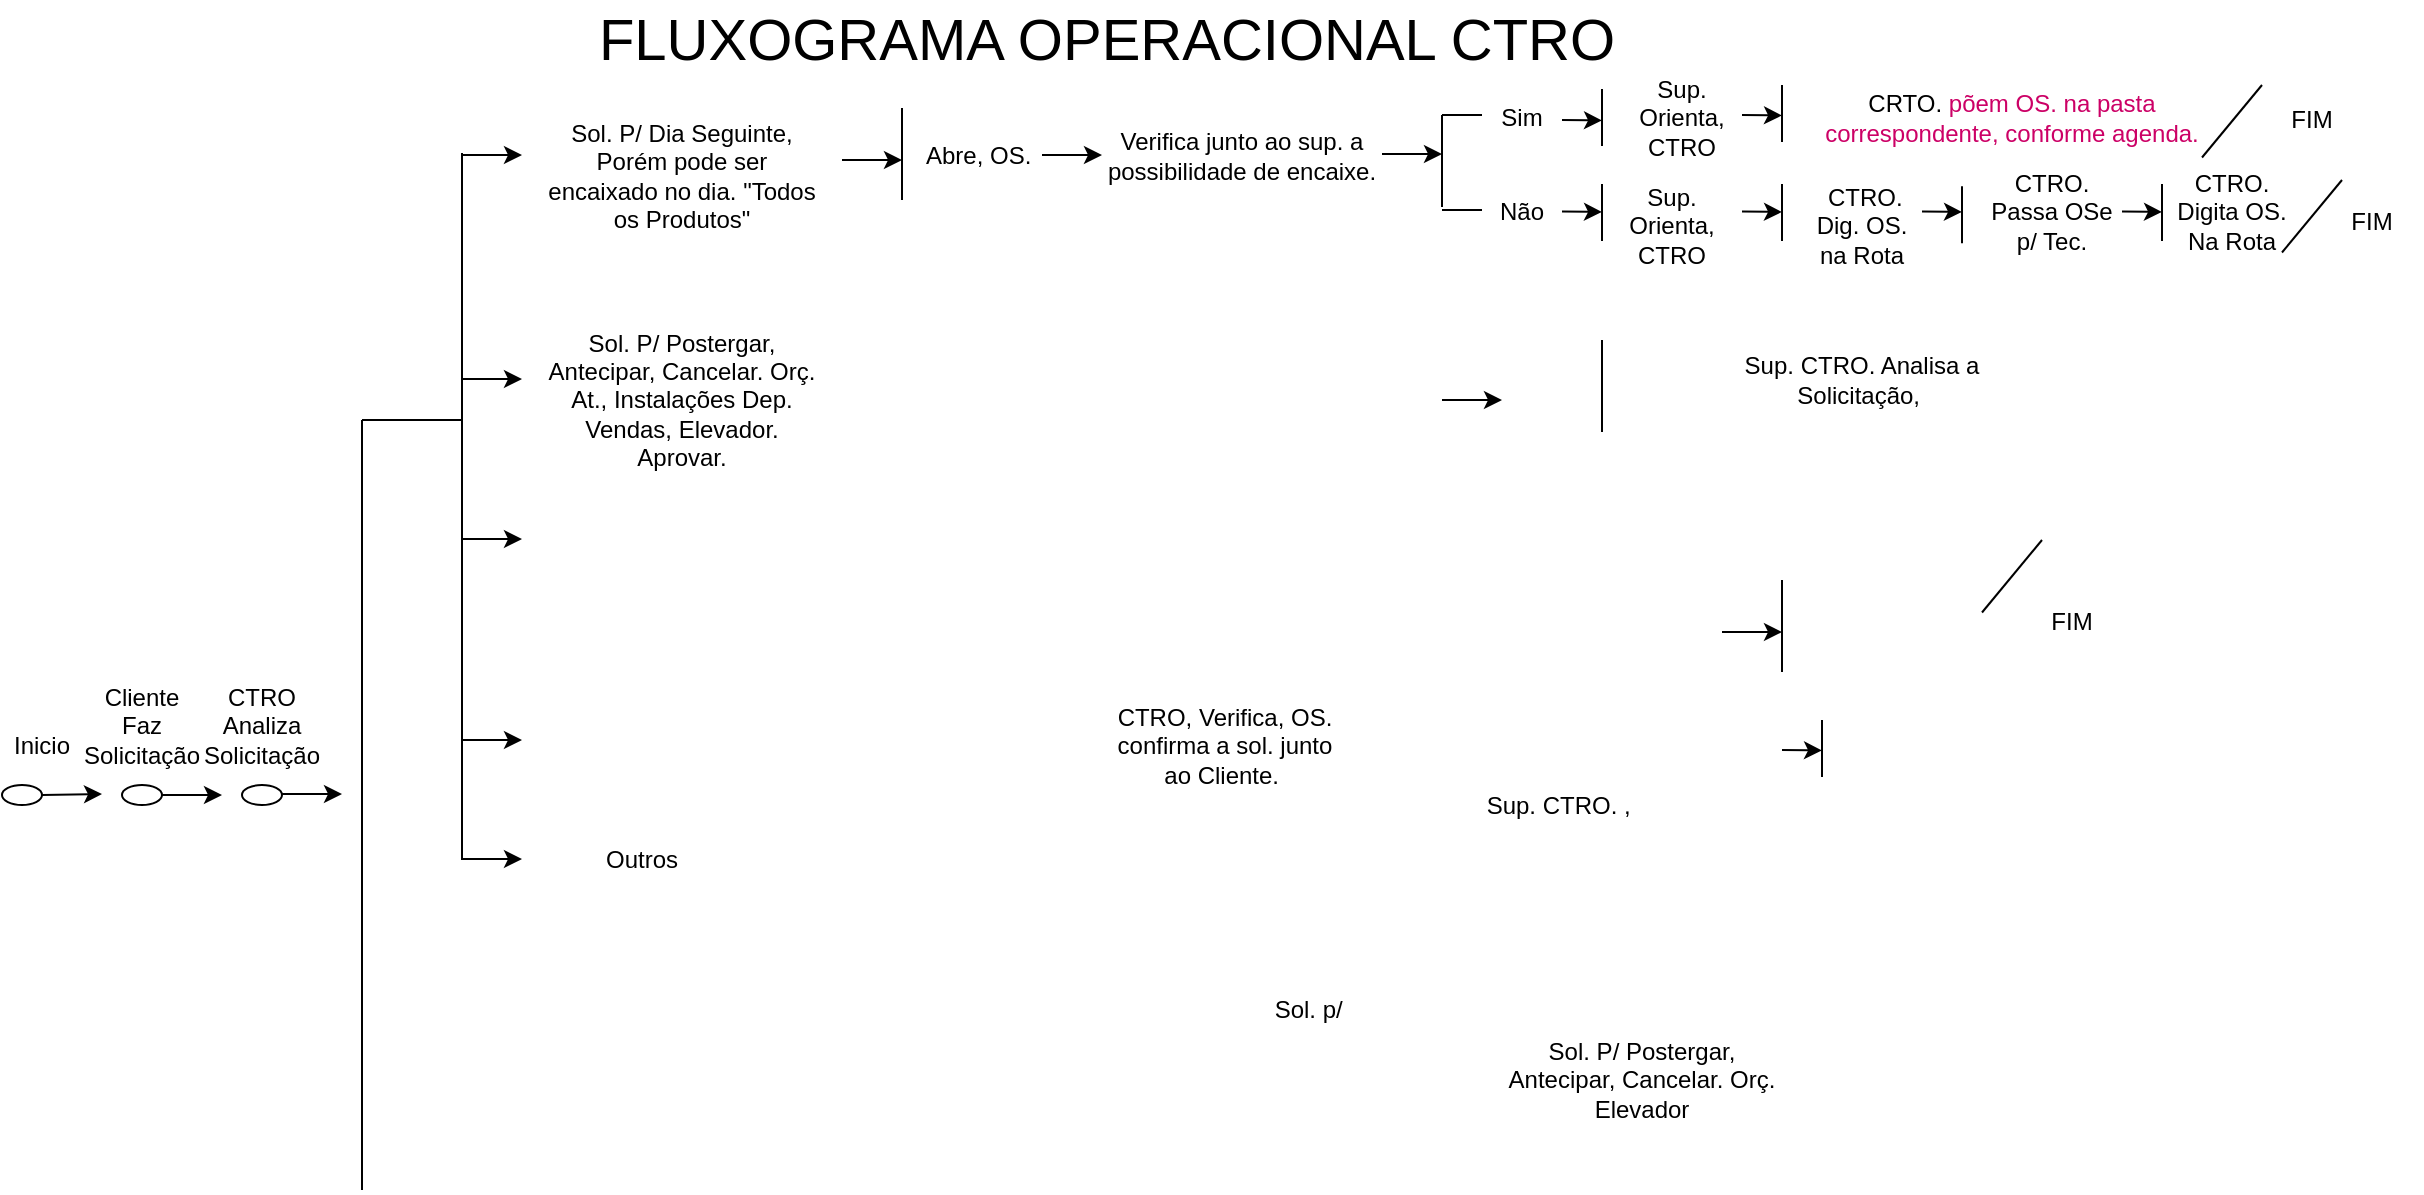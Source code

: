<mxfile type="github" version="13.0.6" pages="4">
  <diagram id="42789a77-a242-8287-6e28-9cd8cfd52e62" name="Page-1">
    <mxGraphModel grid="1" shadow="0" background="#ffffff" dx="1195" dy="621" gridSize="10" guides="1" tooltips="1" connect="1" arrows="1" fold="1" page="1" pageScale="1" pageWidth="3300" pageHeight="2339" math="0">
      <root>
        <mxCell id="0" />
        <mxCell id="1" parent="0" />
        <mxCell id="uc1aDl2WZFb7yHckePc8-2" value="" parent="1" style="endArrow=none;html=1;" edge="1">
          <mxGeometry as="geometry" height="50" width="50" relative="1">
            <mxPoint as="sourcePoint" x="190" y="615" />
            <mxPoint as="targetPoint" x="190" y="230" />
          </mxGeometry>
        </mxCell>
        <mxCell id="uc1aDl2WZFb7yHckePc8-4" value="Inicio" parent="1" style="text;html=1;strokeColor=none;fillColor=none;align=center;verticalAlign=middle;whiteSpace=wrap;rounded=0;" vertex="1">
          <mxGeometry as="geometry" height="20" width="40" x="10" y="382.5" />
        </mxCell>
        <mxCell id="uc1aDl2WZFb7yHckePc8-9" value="" parent="1" style="ellipse;whiteSpace=wrap;html=1;" vertex="1">
          <mxGeometry as="geometry" height="10" width="20" x="10" y="412.5" />
        </mxCell>
        <mxCell id="uc1aDl2WZFb7yHckePc8-10" value="" parent="1" style="endArrow=classic;html=1;" edge="1">
          <mxGeometry as="geometry" height="50" width="50" relative="1">
            <mxPoint as="sourcePoint" x="30" y="417.5" />
            <mxPoint as="targetPoint" x="60" y="417" />
          </mxGeometry>
        </mxCell>
        <mxCell id="uc1aDl2WZFb7yHckePc8-11" value="" parent="1" style="ellipse;whiteSpace=wrap;html=1;" vertex="1">
          <mxGeometry as="geometry" height="10" width="20" x="70" y="412.5" />
        </mxCell>
        <mxCell id="uc1aDl2WZFb7yHckePc8-12" value="" parent="1" style="endArrow=classic;html=1;" edge="1">
          <mxGeometry as="geometry" height="50" width="50" relative="1">
            <mxPoint as="sourcePoint" x="90" y="417.5" />
            <mxPoint as="targetPoint" x="120" y="417.5" />
          </mxGeometry>
        </mxCell>
        <mxCell id="uc1aDl2WZFb7yHckePc8-16" value="" parent="1" style="ellipse;whiteSpace=wrap;html=1;" vertex="1">
          <mxGeometry as="geometry" height="10" width="20" x="130" y="412.5" />
        </mxCell>
        <mxCell id="uc1aDl2WZFb7yHckePc8-18" value="" parent="1" style="endArrow=none;html=1;" edge="1">
          <mxGeometry as="geometry" height="50" width="50" relative="1">
            <mxPoint as="sourcePoint" x="190" y="230" />
            <mxPoint as="targetPoint" x="240" y="230" />
          </mxGeometry>
        </mxCell>
        <mxCell id="uc1aDl2WZFb7yHckePc8-19" value="" parent="1" style="endArrow=none;html=1;" edge="1">
          <mxGeometry as="geometry" height="50" width="50" relative="1">
            <mxPoint as="sourcePoint" x="240" y="450" />
            <mxPoint as="targetPoint" x="240" y="96.5" />
          </mxGeometry>
        </mxCell>
        <mxCell id="uc1aDl2WZFb7yHckePc8-21" value="Sol. P/ Dia Seguinte, Porém pode ser encaixado no dia. &quot;Todos os Produtos&quot;" parent="1" style="text;html=1;strokeColor=none;fillColor=none;align=center;verticalAlign=middle;whiteSpace=wrap;rounded=0;" vertex="1">
          <mxGeometry as="geometry" height="40" width="140" x="280" y="87.5" />
        </mxCell>
        <mxCell id="uc1aDl2WZFb7yHckePc8-22" value="Sol. P/ Postergar, Antecipar, Cancelar. Orç. At., Instalações Dep. Vendas, Elevador. Aprovar." parent="1" style="text;html=1;strokeColor=none;fillColor=none;align=center;verticalAlign=middle;whiteSpace=wrap;rounded=0;" vertex="1">
          <mxGeometry as="geometry" height="80" width="140" x="280" y="180" />
        </mxCell>
        <mxCell id="uc1aDl2WZFb7yHckePc8-30" value="" parent="1" style="endArrow=classic;html=1;" edge="1">
          <mxGeometry as="geometry" height="50" width="50" relative="1">
            <mxPoint as="sourcePoint" x="240" y="97.5" />
            <mxPoint as="targetPoint" x="270" y="97.5" />
          </mxGeometry>
        </mxCell>
        <mxCell id="uc1aDl2WZFb7yHckePc8-31" value="" parent="1" style="endArrow=classic;html=1;" edge="1">
          <mxGeometry as="geometry" height="50" width="50" relative="1">
            <mxPoint as="sourcePoint" x="240" y="209.5" />
            <mxPoint as="targetPoint" x="270" y="209.5" />
          </mxGeometry>
        </mxCell>
        <mxCell id="uc1aDl2WZFb7yHckePc8-32" value="" parent="1" style="endArrow=classic;html=1;" edge="1">
          <mxGeometry as="geometry" height="50" width="50" relative="1">
            <mxPoint as="sourcePoint" x="240" y="289.5" />
            <mxPoint as="targetPoint" x="270" y="289.5" />
          </mxGeometry>
        </mxCell>
        <mxCell id="uc1aDl2WZFb7yHckePc8-34" value="Sol. P/ Postergar, Antecipar, Cancelar. Orç. Elevador" parent="1" style="text;html=1;strokeColor=none;fillColor=none;align=center;verticalAlign=middle;whiteSpace=wrap;rounded=0;" vertex="1">
          <mxGeometry as="geometry" height="40" width="140" x="760" y="540" />
        </mxCell>
        <mxCell id="uc1aDl2WZFb7yHckePc8-35" value="" parent="1" style="endArrow=classic;html=1;" edge="1">
          <mxGeometry as="geometry" height="50" width="50" relative="1">
            <mxPoint as="sourcePoint" x="150" y="417" />
            <mxPoint as="targetPoint" x="180" y="417" />
          </mxGeometry>
        </mxCell>
        <mxCell id="uc1aDl2WZFb7yHckePc8-37" value="" parent="1" style="endArrow=classic;html=1;" edge="1">
          <mxGeometry as="geometry" height="50" width="50" relative="1">
            <mxPoint as="sourcePoint" x="240" y="390" />
            <mxPoint as="targetPoint" x="270" y="390" />
          </mxGeometry>
        </mxCell>
        <mxCell id="v_m7TwtW3ROeePfh2HAw-1" value="" parent="1" style="endArrow=classic;html=1;" edge="1">
          <mxGeometry as="geometry" height="50" width="50" relative="1">
            <mxPoint as="sourcePoint" x="240" y="449.5" />
            <mxPoint as="targetPoint" x="270" y="449.5" />
          </mxGeometry>
        </mxCell>
        <mxCell id="v_m7TwtW3ROeePfh2HAw-2" value="Outros" parent="1" style="text;html=1;strokeColor=none;fillColor=none;align=center;verticalAlign=middle;whiteSpace=wrap;rounded=0;" vertex="1">
          <mxGeometry as="geometry" height="20" width="40" x="310" y="440" />
        </mxCell>
        <mxCell id="v_m7TwtW3ROeePfh2HAw-4" value="Cliente Faz Solicitação" parent="1" style="text;html=1;strokeColor=none;fillColor=none;align=center;verticalAlign=middle;whiteSpace=wrap;rounded=0;" vertex="1">
          <mxGeometry as="geometry" height="20" width="40" x="60" y="372.5" />
        </mxCell>
        <mxCell id="v_m7TwtW3ROeePfh2HAw-6" value="CTRO Analiza Solicitação" parent="1" style="text;html=1;strokeColor=none;fillColor=none;align=center;verticalAlign=middle;whiteSpace=wrap;rounded=0;" vertex="1">
          <mxGeometry as="geometry" height="20" width="40" x="120" y="372.5" />
        </mxCell>
        <mxCell id="9r6yQ5_XE6KU1Mb98sbQ-2" value="FLUXOGRAMA OPERACIONAL CTRO" parent="1" style="text;html=1;strokeColor=none;fillColor=none;align=center;verticalAlign=middle;whiteSpace=wrap;rounded=0;fontSize=29;" vertex="1">
          <mxGeometry as="geometry" height="40" width="545" x="290" y="20" />
        </mxCell>
        <mxCell id="9r6yQ5_XE6KU1Mb98sbQ-8" parent="1" style="edgeStyle=orthogonalEdgeStyle;rounded=0;orthogonalLoop=1;jettySize=auto;html=1;fontSize=29;" edge="1" source="9r6yQ5_XE6KU1Mb98sbQ-3">
          <mxGeometry as="geometry" relative="1">
            <mxPoint as="targetPoint" x="560" y="97.5" />
          </mxGeometry>
        </mxCell>
        <mxCell id="9r6yQ5_XE6KU1Mb98sbQ-3" value="Abre, OS.&amp;nbsp;" parent="1" style="text;html=1;strokeColor=none;fillColor=none;align=center;verticalAlign=middle;whiteSpace=wrap;rounded=0;" vertex="1">
          <mxGeometry as="geometry" height="20" width="60" x="470" y="87.5" />
        </mxCell>
        <mxCell id="9r6yQ5_XE6KU1Mb98sbQ-4" value="" parent="1" style="endArrow=classic;html=1;" edge="1">
          <mxGeometry as="geometry" height="50" width="50" relative="1">
            <mxPoint as="sourcePoint" x="430" y="100" />
            <mxPoint as="targetPoint" x="460" y="100" />
          </mxGeometry>
        </mxCell>
        <mxCell id="9r6yQ5_XE6KU1Mb98sbQ-5" value="" parent="1" style="endArrow=none;html=1;" edge="1">
          <mxGeometry as="geometry" height="50" width="50" relative="1">
            <mxPoint as="sourcePoint" x="460" y="120" />
            <mxPoint as="targetPoint" x="460" y="74" />
          </mxGeometry>
        </mxCell>
        <mxCell id="9r6yQ5_XE6KU1Mb98sbQ-10" value="Verifica junto ao sup. a possibilidade de encaixe." parent="1" style="text;html=1;strokeColor=none;fillColor=none;align=center;verticalAlign=middle;whiteSpace=wrap;rounded=0;" vertex="1">
          <mxGeometry as="geometry" height="40" width="140" x="560" y="77.5" />
        </mxCell>
        <mxCell id="9r6yQ5_XE6KU1Mb98sbQ-14" value="" parent="1" style="endArrow=classic;html=1;" edge="1">
          <mxGeometry as="geometry" height="50" width="50" relative="1">
            <mxPoint as="sourcePoint" x="700" y="97" />
            <mxPoint as="targetPoint" x="730" y="97" />
          </mxGeometry>
        </mxCell>
        <mxCell id="9r6yQ5_XE6KU1Mb98sbQ-15" value="" parent="1" style="endArrow=none;html=1;" edge="1">
          <mxGeometry as="geometry" height="50" width="50" relative="1">
            <mxPoint as="sourcePoint" x="730" y="123.5" />
            <mxPoint as="targetPoint" x="730" y="77.5" />
          </mxGeometry>
        </mxCell>
        <mxCell id="9r6yQ5_XE6KU1Mb98sbQ-16" value="" parent="1" style="endArrow=none;html=1;fontSize=29;" edge="1">
          <mxGeometry as="geometry" height="50" width="50" relative="1">
            <mxPoint as="sourcePoint" x="730" y="77.5" />
            <mxPoint as="targetPoint" x="750" y="77.5" />
          </mxGeometry>
        </mxCell>
        <mxCell id="9r6yQ5_XE6KU1Mb98sbQ-17" value="" parent="1" style="endArrow=none;html=1;fontSize=29;" edge="1">
          <mxGeometry as="geometry" height="50" width="50" relative="1">
            <mxPoint as="sourcePoint" x="730" y="125" />
            <mxPoint as="targetPoint" x="750" y="125" />
          </mxGeometry>
        </mxCell>
        <mxCell id="9r6yQ5_XE6KU1Mb98sbQ-18" value="Sim" parent="1" style="text;html=1;strokeColor=none;fillColor=none;align=center;verticalAlign=middle;whiteSpace=wrap;rounded=0;" vertex="1">
          <mxGeometry as="geometry" height="17.5" width="40" x="750" y="70" />
        </mxCell>
        <mxCell id="9r6yQ5_XE6KU1Mb98sbQ-19" value="Não" parent="1" style="text;html=1;strokeColor=none;fillColor=none;align=center;verticalAlign=middle;whiteSpace=wrap;rounded=0;" vertex="1">
          <mxGeometry as="geometry" height="17.5" width="40" x="750" y="117.5" />
        </mxCell>
        <mxCell id="9r6yQ5_XE6KU1Mb98sbQ-24" value="" parent="1" style="endArrow=classic;html=1;" edge="1">
          <mxGeometry as="geometry" height="50" width="50" relative="1">
            <mxPoint as="sourcePoint" x="790" y="80" />
            <mxPoint as="targetPoint" x="810" y="80.25" />
          </mxGeometry>
        </mxCell>
        <mxCell id="9r6yQ5_XE6KU1Mb98sbQ-25" value="" parent="1" style="endArrow=none;html=1;" edge="1">
          <mxGeometry as="geometry" height="50" width="50" relative="1">
            <mxPoint as="sourcePoint" x="810" y="93" />
            <mxPoint as="targetPoint" x="810" y="64.5" />
          </mxGeometry>
        </mxCell>
        <mxCell id="9r6yQ5_XE6KU1Mb98sbQ-30" value="" parent="1" style="endArrow=classic;html=1;" edge="1">
          <mxGeometry as="geometry" height="50" width="50" relative="1">
            <mxPoint as="sourcePoint" x="790" y="125.75" />
            <mxPoint as="targetPoint" x="810" y="126" />
          </mxGeometry>
        </mxCell>
        <mxCell id="9r6yQ5_XE6KU1Mb98sbQ-31" value="" parent="1" style="endArrow=none;html=1;" edge="1">
          <mxGeometry as="geometry" height="50" width="50" relative="1">
            <mxPoint as="sourcePoint" x="810" y="140.5" />
            <mxPoint as="targetPoint" x="810" y="112" />
          </mxGeometry>
        </mxCell>
        <mxCell id="9r6yQ5_XE6KU1Mb98sbQ-33" value="Sup. Orienta, CTRO" parent="1" style="text;html=1;strokeColor=none;fillColor=none;align=center;verticalAlign=middle;whiteSpace=wrap;rounded=0;" vertex="1">
          <mxGeometry as="geometry" height="31.25" width="50" x="820" y="117.5" />
        </mxCell>
        <mxCell id="9r6yQ5_XE6KU1Mb98sbQ-34" value="Sup. Orienta, CTRO" parent="1" style="text;html=1;strokeColor=none;fillColor=none;align=center;verticalAlign=middle;whiteSpace=wrap;rounded=0;" vertex="1">
          <mxGeometry as="geometry" height="32.5" width="60" x="820" y="62.5" />
        </mxCell>
        <mxCell id="9r6yQ5_XE6KU1Mb98sbQ-35" value="CTRO. Passa OSe p/ Tec." parent="1" style="text;html=1;strokeColor=none;fillColor=none;align=center;verticalAlign=middle;whiteSpace=wrap;rounded=0;" vertex="1">
          <mxGeometry as="geometry" height="40" width="70" x="1000" y="106.25" />
        </mxCell>
        <mxCell id="9r6yQ5_XE6KU1Mb98sbQ-36" value="&amp;nbsp;CTRO. Dig. OS. na Rota" parent="1" style="text;html=1;strokeColor=none;fillColor=none;align=center;verticalAlign=middle;whiteSpace=wrap;rounded=0;" vertex="1">
          <mxGeometry as="geometry" height="40" width="60" x="910" y="113.13" />
        </mxCell>
        <mxCell id="9r6yQ5_XE6KU1Mb98sbQ-37" value="" parent="1" style="endArrow=classic;html=1;" edge="1">
          <mxGeometry as="geometry" height="50" width="50" relative="1">
            <mxPoint as="sourcePoint" x="880" y="125.75" />
            <mxPoint as="targetPoint" x="900" y="126" />
          </mxGeometry>
        </mxCell>
        <mxCell id="9r6yQ5_XE6KU1Mb98sbQ-38" value="" parent="1" style="endArrow=none;html=1;" edge="1">
          <mxGeometry as="geometry" height="50" width="50" relative="1">
            <mxPoint as="sourcePoint" x="900" y="140.5" />
            <mxPoint as="targetPoint" x="900" y="112" />
          </mxGeometry>
        </mxCell>
        <mxCell id="9r6yQ5_XE6KU1Mb98sbQ-42" value="" parent="1" style="endArrow=classic;html=1;" edge="1">
          <mxGeometry as="geometry" height="50" width="50" relative="1">
            <mxPoint as="sourcePoint" x="880" y="77.5" />
            <mxPoint as="targetPoint" x="900" y="77.75" />
          </mxGeometry>
        </mxCell>
        <mxCell id="9r6yQ5_XE6KU1Mb98sbQ-43" value="" parent="1" style="endArrow=none;html=1;" edge="1">
          <mxGeometry as="geometry" height="50" width="50" relative="1">
            <mxPoint as="sourcePoint" x="900" y="91" />
            <mxPoint as="targetPoint" x="900" y="62.5" />
          </mxGeometry>
        </mxCell>
        <mxCell id="9r6yQ5_XE6KU1Mb98sbQ-44" value="" parent="1" style="endArrow=classic;html=1;" edge="1">
          <mxGeometry as="geometry" height="50" width="50" relative="1">
            <mxPoint as="sourcePoint" x="970" y="125.75" />
            <mxPoint as="targetPoint" x="990" y="126" />
          </mxGeometry>
        </mxCell>
        <mxCell id="9r6yQ5_XE6KU1Mb98sbQ-45" value="" parent="1" style="endArrow=none;html=1;" edge="1">
          <mxGeometry as="geometry" height="50" width="50" relative="1">
            <mxPoint as="sourcePoint" x="990" y="141.63" />
            <mxPoint as="targetPoint" x="990" y="113.13" />
          </mxGeometry>
        </mxCell>
        <mxCell id="XWmnxbT3tjLZ1vYqQ-oa-1" value="" parent="1" style="endArrow=classic;html=1;" edge="1">
          <mxGeometry as="geometry" height="50" width="50" relative="1">
            <mxPoint as="sourcePoint" x="1070" y="125.75" />
            <mxPoint as="targetPoint" x="1090" y="126" />
          </mxGeometry>
        </mxCell>
        <mxCell id="XWmnxbT3tjLZ1vYqQ-oa-2" value="" parent="1" style="endArrow=none;html=1;" edge="1">
          <mxGeometry as="geometry" height="50" width="50" relative="1">
            <mxPoint as="sourcePoint" x="1090" y="140.5" />
            <mxPoint as="targetPoint" x="1090" y="112" />
          </mxGeometry>
        </mxCell>
        <mxCell id="XWmnxbT3tjLZ1vYqQ-oa-3" value="CTRO. Digita OS. Na Rota" parent="1" style="text;html=1;strokeColor=none;fillColor=none;align=center;verticalAlign=middle;whiteSpace=wrap;rounded=0;" vertex="1">
          <mxGeometry as="geometry" height="40" width="70" x="1090" y="106.25" />
        </mxCell>
        <mxCell id="XWmnxbT3tjLZ1vYqQ-oa-4" value="CRTO. &lt;font color=&quot;#cc0066&quot;&gt;põem OS. na pasta correspondente, conforme agenda.&lt;br&gt;&lt;/font&gt;" parent="1" style="text;html=1;strokeColor=none;fillColor=none;align=center;verticalAlign=middle;whiteSpace=wrap;rounded=0;" vertex="1">
          <mxGeometry as="geometry" height="53.75" width="210" x="910" y="51.88" />
        </mxCell>
        <mxCell id="XWmnxbT3tjLZ1vYqQ-oa-5" value="Sol. p/&amp;nbsp;" parent="1" style="text;html=1;strokeColor=none;fillColor=none;align=center;verticalAlign=middle;whiteSpace=wrap;rounded=0;" vertex="1">
          <mxGeometry as="geometry" height="70" width="170" x="580" y="490" />
        </mxCell>
        <mxCell id="XWmnxbT3tjLZ1vYqQ-oa-6" value="" parent="1" style="endArrow=classic;html=1;" edge="1">
          <mxGeometry as="geometry" height="50" width="50" relative="1">
            <mxPoint as="sourcePoint" x="900" y="395" />
            <mxPoint as="targetPoint" x="920" y="395.25" />
          </mxGeometry>
        </mxCell>
        <mxCell id="XWmnxbT3tjLZ1vYqQ-oa-7" value="" parent="1" style="endArrow=none;html=1;" edge="1">
          <mxGeometry as="geometry" height="50" width="50" relative="1">
            <mxPoint as="sourcePoint" x="920" y="408.5" />
            <mxPoint as="targetPoint" x="920" y="380" />
          </mxGeometry>
        </mxCell>
        <mxCell id="XWmnxbT3tjLZ1vYqQ-oa-10" value="" parent="1" style="endArrow=none;html=1;" edge="1">
          <mxGeometry as="geometry" height="50" width="50" relative="1">
            <mxPoint as="sourcePoint" x="1150" y="146.25" />
            <mxPoint as="targetPoint" x="1180" y="110" />
          </mxGeometry>
        </mxCell>
        <mxCell id="XWmnxbT3tjLZ1vYqQ-oa-11" value="FIM" parent="1" style="text;html=1;strokeColor=none;fillColor=none;align=center;verticalAlign=middle;whiteSpace=wrap;rounded=0;" vertex="1">
          <mxGeometry as="geometry" height="30" width="50" x="1170" y="116.25" />
        </mxCell>
        <mxCell id="XWmnxbT3tjLZ1vYqQ-oa-12" value="" parent="1" style="endArrow=none;html=1;" edge="1">
          <mxGeometry as="geometry" height="50" width="50" relative="1">
            <mxPoint as="sourcePoint" x="1000" y="326.25" />
            <mxPoint as="targetPoint" x="1030" y="290" />
          </mxGeometry>
        </mxCell>
        <mxCell id="XWmnxbT3tjLZ1vYqQ-oa-14" value="FIM" parent="1" style="text;html=1;strokeColor=none;fillColor=none;align=center;verticalAlign=middle;whiteSpace=wrap;rounded=0;" vertex="1">
          <mxGeometry as="geometry" height="30" width="50" x="1020" y="316.25" />
        </mxCell>
        <mxCell id="cPj9RKFQusdOc-EY2o44-1" value="" parent="1" style="endArrow=none;html=1;" edge="1">
          <mxGeometry as="geometry" height="50" width="50" relative="1">
            <mxPoint as="sourcePoint" x="1110" y="98.75" />
            <mxPoint as="targetPoint" x="1140" y="62.5" />
          </mxGeometry>
        </mxCell>
        <mxCell id="cPj9RKFQusdOc-EY2o44-2" value="FIM" parent="1" style="text;html=1;strokeColor=none;fillColor=none;align=center;verticalAlign=middle;whiteSpace=wrap;rounded=0;" vertex="1">
          <mxGeometry as="geometry" height="30" width="50" x="1140" y="65" />
        </mxCell>
        <mxCell id="7BaA20luYWvMfoN9ew5F-1" value="" parent="1" style="endArrow=classic;html=1;" edge="1">
          <mxGeometry as="geometry" height="50" width="50" relative="1">
            <mxPoint as="sourcePoint" x="870" y="336" />
            <mxPoint as="targetPoint" x="900" y="336" />
          </mxGeometry>
        </mxCell>
        <mxCell id="7BaA20luYWvMfoN9ew5F-2" value="" parent="1" style="endArrow=none;html=1;" edge="1">
          <mxGeometry as="geometry" height="50" width="50" relative="1">
            <mxPoint as="sourcePoint" x="900" y="356" />
            <mxPoint as="targetPoint" x="900" y="310" />
          </mxGeometry>
        </mxCell>
        <mxCell id="7bfzUtcLe6RFUD6rCWvY-1" value="Sup. CTRO. Analisa a Solicitação,&amp;nbsp;" parent="1" style="text;html=1;strokeColor=none;fillColor=none;align=center;verticalAlign=middle;whiteSpace=wrap;rounded=0;" vertex="1">
          <mxGeometry as="geometry" height="40" width="140" x="870" y="190" />
        </mxCell>
        <mxCell id="7bfzUtcLe6RFUD6rCWvY-2" value="CTRO, Verifica, OS. confirma a sol. junto ao Cliente.&amp;nbsp;" parent="1" style="text;html=1;strokeColor=none;fillColor=none;align=center;verticalAlign=middle;whiteSpace=wrap;rounded=0;" vertex="1">
          <mxGeometry as="geometry" height="60" width="122.5" x="560" y="362.5" />
        </mxCell>
        <mxCell id="7bfzUtcLe6RFUD6rCWvY-4" value="" parent="1" style="endArrow=classic;html=1;" edge="1">
          <mxGeometry as="geometry" height="50" width="50" relative="1">
            <mxPoint as="sourcePoint" x="730" y="220" />
            <mxPoint as="targetPoint" x="760" y="220" />
          </mxGeometry>
        </mxCell>
        <mxCell id="7bfzUtcLe6RFUD6rCWvY-5" value="" parent="1" style="endArrow=none;html=1;" edge="1">
          <mxGeometry as="geometry" height="50" width="50" relative="1">
            <mxPoint as="sourcePoint" x="810" y="236" />
            <mxPoint as="targetPoint" x="810" y="190" />
          </mxGeometry>
        </mxCell>
        <mxCell id="7bfzUtcLe6RFUD6rCWvY-6" value="Sup. CTRO. ,&amp;nbsp;" parent="1" style="text;html=1;strokeColor=none;fillColor=none;align=center;verticalAlign=middle;whiteSpace=wrap;rounded=0;" vertex="1">
          <mxGeometry as="geometry" height="40" width="140" x="720" y="402.5" />
        </mxCell>
      </root>
    </mxGraphModel>
  </diagram>
  <diagram id="VowPSKLSwcdL8PGmFeqZ" name="Dep. Técinico">
    
    <mxGraphModel grid="1" shadow="0" dx="1195" dy="621" gridSize="10" guides="1" tooltips="1" connect="1" arrows="1" fold="1" page="1" pageScale="1" pageWidth="1169" pageHeight="827" math="0">
      
      <root>
        
        <mxCell id="izdePBgaHRLxN76MMXIb-0" />
        
        <mxCell id="izdePBgaHRLxN76MMXIb-1" parent="izdePBgaHRLxN76MMXIb-0" />
        
        <mxCell id="0TEE65AGIhRXkWMVHrGa-7" parent="izdePBgaHRLxN76MMXIb-1" style="edgeStyle=orthogonalEdgeStyle;rounded=0;orthogonalLoop=1;jettySize=auto;html=1;exitX=0.5;exitY=1;exitDx=0;exitDy=0;entryX=0.5;entryY=0;entryDx=0;entryDy=0;" edge="1" source="1FYyuzmXrX8Bn1QbTcke-0" target="1FYyuzmXrX8Bn1QbTcke-1">
          
          <mxGeometry as="geometry" relative="1" />
          
        </mxCell>
        
        <mxCell id="1FYyuzmXrX8Bn1QbTcke-0" value="&lt;font style=&quot;font-size: 13px&quot;&gt;&lt;b&gt;Dep. Técinico&lt;/b&gt;&lt;/font&gt;" parent="izdePBgaHRLxN76MMXIb-1" style="rounded=1;whiteSpace=wrap;html=1;strokeColor=#1A1A1A;strokeWidth=1;" vertex="1">
          
          <mxGeometry as="geometry" height="40" width="120" x="497.5" y="107" />
          
        </mxCell>
        
        <mxCell id="0TEE65AGIhRXkWMVHrGa-9" parent="izdePBgaHRLxN76MMXIb-1" style="edgeStyle=orthogonalEdgeStyle;rounded=0;orthogonalLoop=1;jettySize=auto;html=1;exitX=0.5;exitY=1;exitDx=0;exitDy=0;entryX=0.5;entryY=0;entryDx=0;entryDy=0;" edge="1" source="1FYyuzmXrX8Bn1QbTcke-1" target="1FYyuzmXrX8Bn1QbTcke-7">
          
          <mxGeometry as="geometry" relative="1" />
          
        </mxCell>
        
        <mxCell id="0TEE65AGIhRXkWMVHrGa-10" parent="izdePBgaHRLxN76MMXIb-1" style="edgeStyle=orthogonalEdgeStyle;rounded=0;orthogonalLoop=1;jettySize=auto;html=1;exitX=1;exitY=0.5;exitDx=0;exitDy=0;entryX=0.5;entryY=0;entryDx=0;entryDy=0;" edge="1" source="1FYyuzmXrX8Bn1QbTcke-1" target="1FYyuzmXrX8Bn1QbTcke-8">
          
          <mxGeometry as="geometry" relative="1" />
          
        </mxCell>
        
        <mxCell id="0TEE65AGIhRXkWMVHrGa-11" parent="izdePBgaHRLxN76MMXIb-1" style="edgeStyle=orthogonalEdgeStyle;rounded=0;orthogonalLoop=1;jettySize=auto;html=1;exitX=1;exitY=0.5;exitDx=0;exitDy=0;" edge="1" source="1FYyuzmXrX8Bn1QbTcke-1" target="0TEE65AGIhRXkWMVHrGa-2">
          
          <mxGeometry as="geometry" relative="1" />
          
        </mxCell>
        
        <mxCell id="0TEE65AGIhRXkWMVHrGa-12" parent="izdePBgaHRLxN76MMXIb-1" style="edgeStyle=orthogonalEdgeStyle;rounded=0;orthogonalLoop=1;jettySize=auto;html=1;exitX=1;exitY=0.5;exitDx=0;exitDy=0;entryX=0.5;entryY=0;entryDx=0;entryDy=0;" edge="1" source="1FYyuzmXrX8Bn1QbTcke-1" target="0TEE65AGIhRXkWMVHrGa-5">
          
          <mxGeometry as="geometry" relative="1" />
          
        </mxCell>
        
        <mxCell id="0TEE65AGIhRXkWMVHrGa-13" parent="izdePBgaHRLxN76MMXIb-1" style="edgeStyle=orthogonalEdgeStyle;rounded=0;orthogonalLoop=1;jettySize=auto;html=1;exitX=1;exitY=0.5;exitDx=0;exitDy=0;entryX=0.5;entryY=0;entryDx=0;entryDy=0;" edge="1" source="1FYyuzmXrX8Bn1QbTcke-1" target="0TEE65AGIhRXkWMVHrGa-6">
          
          <mxGeometry as="geometry" relative="1" />
          
        </mxCell>
        
        <mxCell id="0TEE65AGIhRXkWMVHrGa-14" parent="izdePBgaHRLxN76MMXIb-1" style="edgeStyle=orthogonalEdgeStyle;rounded=0;orthogonalLoop=1;jettySize=auto;html=1;exitX=0;exitY=0.5;exitDx=0;exitDy=0;entryX=0.5;entryY=0;entryDx=0;entryDy=0;" edge="1" source="1FYyuzmXrX8Bn1QbTcke-1" target="1FYyuzmXrX8Bn1QbTcke-6">
          
          <mxGeometry as="geometry" relative="1" />
          
        </mxCell>
        
        <mxCell id="0TEE65AGIhRXkWMVHrGa-15" parent="izdePBgaHRLxN76MMXIb-1" style="edgeStyle=orthogonalEdgeStyle;rounded=0;orthogonalLoop=1;jettySize=auto;html=1;entryX=0.5;entryY=0;entryDx=0;entryDy=0;" edge="1" source="1FYyuzmXrX8Bn1QbTcke-1" target="1FYyuzmXrX8Bn1QbTcke-5">
          
          <mxGeometry as="geometry" relative="1" />
          
        </mxCell>
        
        <mxCell id="0TEE65AGIhRXkWMVHrGa-16" parent="izdePBgaHRLxN76MMXIb-1" style="edgeStyle=orthogonalEdgeStyle;rounded=0;orthogonalLoop=1;jettySize=auto;html=1;entryX=0.5;entryY=0;entryDx=0;entryDy=0;" edge="1" source="1FYyuzmXrX8Bn1QbTcke-1" target="1FYyuzmXrX8Bn1QbTcke-4">
          
          <mxGeometry as="geometry" relative="1" />
          
        </mxCell>
        
        <mxCell id="0TEE65AGIhRXkWMVHrGa-17" parent="izdePBgaHRLxN76MMXIb-1" style="edgeStyle=orthogonalEdgeStyle;rounded=0;orthogonalLoop=1;jettySize=auto;html=1;" edge="1" source="1FYyuzmXrX8Bn1QbTcke-1" target="1FYyuzmXrX8Bn1QbTcke-3">
          
          <mxGeometry as="geometry" relative="1" />
          
        </mxCell>
        
        <mxCell id="Jy4Oo53KS_WOsFD6y95R-51" parent="izdePBgaHRLxN76MMXIb-1" style="edgeStyle=orthogonalEdgeStyle;rounded=0;orthogonalLoop=1;jettySize=auto;html=1;exitX=1;exitY=0.5;exitDx=0;exitDy=0;entryX=0.5;entryY=0;entryDx=0;entryDy=0;fontSize=12;" edge="1" source="1FYyuzmXrX8Bn1QbTcke-1" target="Jy4Oo53KS_WOsFD6y95R-50">
          
          <mxGeometry as="geometry" relative="1" />
          
        </mxCell>
        
        <mxCell id="Dw2Ih1lKagDSzFaHfVTy-4" parent="izdePBgaHRLxN76MMXIb-1" style="edgeStyle=orthogonalEdgeStyle;rounded=0;orthogonalLoop=1;jettySize=auto;html=1;entryX=0.5;entryY=0;entryDx=0;entryDy=0;" edge="1" source="1FYyuzmXrX8Bn1QbTcke-1" target="Dw2Ih1lKagDSzFaHfVTy-3">
          
          <mxGeometry as="geometry" relative="1" />
          
        </mxCell>
        
        <mxCell id="1FYyuzmXrX8Bn1QbTcke-1" value="&lt;span style=&quot;font-size: 13px&quot;&gt;&lt;b&gt;CTRO&lt;/b&gt;&lt;/span&gt;" parent="izdePBgaHRLxN76MMXIb-1" style="rounded=1;whiteSpace=wrap;html=1;strokeColor=#1A1A1A;strokeWidth=1;" vertex="1">
          
          <mxGeometry as="geometry" height="40" width="120" x="497.5" y="207" />
          
        </mxCell>
        
        <mxCell id="Jy4Oo53KS_WOsFD6y95R-13" parent="izdePBgaHRLxN76MMXIb-1" style="edgeStyle=orthogonalEdgeStyle;rounded=0;orthogonalLoop=1;jettySize=auto;html=1;entryX=0.5;entryY=0;entryDx=0;entryDy=0;" edge="1" source="1FYyuzmXrX8Bn1QbTcke-3" target="0TEE65AGIhRXkWMVHrGa-18">
          
          <mxGeometry as="geometry" relative="1" />
          
        </mxCell>
        
        <UserObject id="1FYyuzmXrX8Bn1QbTcke-3" link="data:page/id,8KfQrTrfPnbwiC3lRqTd" label="&lt;span style=&quot;font-size: 12px;&quot;&gt;&lt;b style=&quot;font-size: 12px;&quot;&gt;Antena Coletiva&lt;/b&gt;&lt;/span&gt;">
          
          <mxCell parent="izdePBgaHRLxN76MMXIb-1" style="rounded=1;whiteSpace=wrap;html=1;strokeColor=#1A1A1A;strokeWidth=1;fontSize=12;spacing=2;" vertex="1">
            
            <mxGeometry as="geometry" height="40" width="100" x="10" y="307" />
            
          </mxCell>
          
        </UserObject>
        
        <mxCell id="Jy4Oo53KS_WOsFD6y95R-16" parent="izdePBgaHRLxN76MMXIb-1" style="edgeStyle=orthogonalEdgeStyle;rounded=0;orthogonalLoop=1;jettySize=auto;html=1;entryX=0.5;entryY=0;entryDx=0;entryDy=0;" edge="1" source="1FYyuzmXrX8Bn1QbTcke-4" target="0TEE65AGIhRXkWMVHrGa-21">
          
          <mxGeometry as="geometry" relative="1" />
          
        </mxCell>
        
        <mxCell id="1FYyuzmXrX8Bn1QbTcke-4" value="&lt;span style=&quot;font-size: 13px&quot;&gt;&lt;b&gt;Interfone&lt;/b&gt;&lt;/span&gt;" parent="izdePBgaHRLxN76MMXIb-1" style="rounded=1;whiteSpace=wrap;html=1;strokeColor=#1A1A1A;strokeWidth=1;" vertex="1">
          
          <mxGeometry as="geometry" height="40" width="87" x="124" y="307" />
          
        </mxCell>
        
        <mxCell id="Jy4Oo53KS_WOsFD6y95R-18" parent="izdePBgaHRLxN76MMXIb-1" style="edgeStyle=orthogonalEdgeStyle;rounded=0;orthogonalLoop=1;jettySize=auto;html=1;entryX=0.5;entryY=0;entryDx=0;entryDy=0;" edge="1" source="1FYyuzmXrX8Bn1QbTcke-5" target="0TEE65AGIhRXkWMVHrGa-23">
          
          <mxGeometry as="geometry" relative="1" />
          
        </mxCell>
        
        <mxCell id="1FYyuzmXrX8Bn1QbTcke-5" value="&lt;span style=&quot;font-size: 13px&quot;&gt;&lt;b&gt;Portão&lt;/b&gt;&lt;/span&gt;" parent="izdePBgaHRLxN76MMXIb-1" style="rounded=1;whiteSpace=wrap;html=1;strokeColor=#d79b00;strokeWidth=1;fillColor=#ffe6cc;" vertex="1">
          
          <mxGeometry as="geometry" height="40" width="92" x="219" y="307" />
          
        </mxCell>
        
        <mxCell id="Jy4Oo53KS_WOsFD6y95R-25" parent="izdePBgaHRLxN76MMXIb-1" style="edgeStyle=orthogonalEdgeStyle;rounded=0;orthogonalLoop=1;jettySize=auto;html=1;exitX=0.5;exitY=1;exitDx=0;exitDy=0;entryX=0.5;entryY=0;entryDx=0;entryDy=0;" edge="1" source="1FYyuzmXrX8Bn1QbTcke-6" target="0TEE65AGIhRXkWMVHrGa-26">
          
          <mxGeometry as="geometry" relative="1" />
          
        </mxCell>
        
        <mxCell id="1FYyuzmXrX8Bn1QbTcke-6" value="&lt;span style=&quot;font-size: 13px&quot;&gt;&lt;b&gt;Biométria &amp;amp; Fechadura Ele.&lt;/b&gt;&lt;/span&gt;" parent="izdePBgaHRLxN76MMXIb-1" style="rounded=1;whiteSpace=wrap;html=1;strokeColor=#1A1A1A;strokeWidth=1;" vertex="1">
          
          <mxGeometry as="geometry" height="40" width="100" x="326.5" y="307" />
          
        </mxCell>
        
        <mxCell id="Jy4Oo53KS_WOsFD6y95R-27" parent="izdePBgaHRLxN76MMXIb-1" style="edgeStyle=orthogonalEdgeStyle;rounded=0;orthogonalLoop=1;jettySize=auto;html=1;exitX=0.5;exitY=1;exitDx=0;exitDy=0;entryX=0.5;entryY=0;entryDx=0;entryDy=0;" edge="1" source="1FYyuzmXrX8Bn1QbTcke-7" target="0TEE65AGIhRXkWMVHrGa-28">
          
          <mxGeometry as="geometry" relative="1" />
          
        </mxCell>
        
        <mxCell id="1FYyuzmXrX8Bn1QbTcke-7" value="&lt;span style=&quot;font-size: 13px&quot;&gt;&lt;b&gt;Luz de Emergência&lt;/b&gt;&lt;/span&gt;" parent="izdePBgaHRLxN76MMXIb-1" style="rounded=1;whiteSpace=wrap;html=1;strokeColor=#1A1A1A;strokeWidth=1;" vertex="1">
          
          <mxGeometry as="geometry" height="40" width="90" x="440" y="307" />
          
        </mxCell>
        
        <mxCell id="Jy4Oo53KS_WOsFD6y95R-29" parent="izdePBgaHRLxN76MMXIb-1" style="edgeStyle=orthogonalEdgeStyle;rounded=0;orthogonalLoop=1;jettySize=auto;html=1;exitX=0.5;exitY=1;exitDx=0;exitDy=0;entryX=0.5;entryY=0;entryDx=0;entryDy=0;" edge="1" source="1FYyuzmXrX8Bn1QbTcke-8" target="Jy4Oo53KS_WOsFD6y95R-0">
          
          <mxGeometry as="geometry" relative="1" />
          
        </mxCell>
        
        <mxCell id="1FYyuzmXrX8Bn1QbTcke-8" value="&lt;span style=&quot;font-size: 13px&quot;&gt;&lt;b&gt;Sensor de Presença&lt;/b&gt;&lt;/span&gt;" parent="izdePBgaHRLxN76MMXIb-1" style="rounded=1;whiteSpace=wrap;html=1;strokeColor=#1A1A1A;strokeWidth=1;" vertex="1">
          
          <mxGeometry as="geometry" height="40" width="87" x="546.5" y="307" />
          
        </mxCell>
        
        <mxCell id="Jy4Oo53KS_WOsFD6y95R-31" parent="izdePBgaHRLxN76MMXIb-1" style="edgeStyle=orthogonalEdgeStyle;rounded=0;orthogonalLoop=1;jettySize=auto;html=1;exitX=0.5;exitY=1;exitDx=0;exitDy=0;entryX=0.5;entryY=0;entryDx=0;entryDy=0;" edge="1" source="0TEE65AGIhRXkWMVHrGa-2" target="Jy4Oo53KS_WOsFD6y95R-2">
          
          <mxGeometry as="geometry" relative="1" />
          
        </mxCell>
        
        <mxCell id="0TEE65AGIhRXkWMVHrGa-2" value="&lt;span style=&quot;font-size: 13px&quot;&gt;&lt;b&gt;CFTV&lt;/b&gt;&lt;/span&gt;" parent="izdePBgaHRLxN76MMXIb-1" style="rounded=1;whiteSpace=wrap;html=1;strokeColor=#d79b00;strokeWidth=1;fillColor=#ffe6cc;" vertex="1">
          
          <mxGeometry as="geometry" height="40" width="71" x="649" y="307" />
          
        </mxCell>
        
        <mxCell id="Jy4Oo53KS_WOsFD6y95R-36" parent="izdePBgaHRLxN76MMXIb-1" style="edgeStyle=orthogonalEdgeStyle;rounded=0;orthogonalLoop=1;jettySize=auto;html=1;exitX=0.5;exitY=1;exitDx=0;exitDy=0;entryX=0.5;entryY=0;entryDx=0;entryDy=0;" edge="1" source="0TEE65AGIhRXkWMVHrGa-5" target="Jy4Oo53KS_WOsFD6y95R-7">
          
          <mxGeometry as="geometry" relative="1" />
          
        </mxCell>
        
        <mxCell id="0TEE65AGIhRXkWMVHrGa-5" value="&lt;span style=&quot;font-size: 13px&quot;&gt;&lt;b&gt;Vistoria&lt;/b&gt;&lt;/span&gt;" parent="izdePBgaHRLxN76MMXIb-1" style="rounded=1;whiteSpace=wrap;html=1;strokeColor=#1A1A1A;strokeWidth=1;" vertex="1">
          
          <mxGeometry as="geometry" height="40" width="80" x="740" y="307" />
          
        </mxCell>
        
        <mxCell id="Jy4Oo53KS_WOsFD6y95R-39" parent="izdePBgaHRLxN76MMXIb-1" style="edgeStyle=orthogonalEdgeStyle;rounded=0;orthogonalLoop=1;jettySize=auto;html=1;exitX=0.5;exitY=1;exitDx=0;exitDy=0;entryX=0.5;entryY=0;entryDx=0;entryDy=0;" edge="1" source="0TEE65AGIhRXkWMVHrGa-6" target="Jy4Oo53KS_WOsFD6y95R-10">
          
          <mxGeometry as="geometry" relative="1" />
          
        </mxCell>
        
        <mxCell id="0TEE65AGIhRXkWMVHrGa-6" value="&lt;span style=&quot;font-size: 13px&quot;&gt;&lt;b&gt;Outros&lt;/b&gt;&lt;/span&gt;" parent="izdePBgaHRLxN76MMXIb-1" style="rounded=1;whiteSpace=wrap;html=1;strokeColor=#1A1A1A;strokeWidth=1;" vertex="1">
          
          <mxGeometry as="geometry" height="40" width="84" x="836" y="307" />
          
        </mxCell>
        
        <mxCell id="Jy4Oo53KS_WOsFD6y95R-14" parent="izdePBgaHRLxN76MMXIb-1" style="edgeStyle=orthogonalEdgeStyle;rounded=0;orthogonalLoop=1;jettySize=auto;html=1;exitX=0.5;exitY=1;exitDx=0;exitDy=0;entryX=0.5;entryY=0;entryDx=0;entryDy=0;" edge="1" source="0TEE65AGIhRXkWMVHrGa-18" target="0TEE65AGIhRXkWMVHrGa-19">
          
          <mxGeometry as="geometry" relative="1" />
          
        </mxCell>
        
        <mxCell id="0TEE65AGIhRXkWMVHrGa-18" value="&lt;span style=&quot;font-size: 13px&quot;&gt;&lt;b&gt;Instalação&lt;/b&gt;&lt;/span&gt;" parent="izdePBgaHRLxN76MMXIb-1" style="rounded=1;whiteSpace=wrap;html=1;strokeColor=#1A1A1A;strokeWidth=1;" vertex="1">
          
          <mxGeometry as="geometry" height="40" width="90" x="15" y="382.5" />
          
        </mxCell>
        
        <mxCell id="Jy4Oo53KS_WOsFD6y95R-15" parent="izdePBgaHRLxN76MMXIb-1" style="edgeStyle=orthogonalEdgeStyle;rounded=0;orthogonalLoop=1;jettySize=auto;html=1;entryX=0.5;entryY=0;entryDx=0;entryDy=0;" edge="1" source="0TEE65AGIhRXkWMVHrGa-19" target="0TEE65AGIhRXkWMVHrGa-20">
          
          <mxGeometry as="geometry" relative="1" />
          
        </mxCell>
        
        <mxCell id="0TEE65AGIhRXkWMVHrGa-19" value="&lt;span style=&quot;font-size: 13px&quot;&gt;&lt;b&gt;Extenção&lt;/b&gt;&lt;/span&gt;" parent="izdePBgaHRLxN76MMXIb-1" style="rounded=1;whiteSpace=wrap;html=1;strokeColor=#1A1A1A;strokeWidth=1;" vertex="1">
          
          <mxGeometry as="geometry" height="40" width="90" x="15" y="457.5" />
          
        </mxCell>
        
        <mxCell id="0TEE65AGIhRXkWMVHrGa-20" value="&lt;span style=&quot;font-size: 13px&quot;&gt;&lt;b&gt;Manutenção&lt;/b&gt;&lt;/span&gt;" parent="izdePBgaHRLxN76MMXIb-1" style="rounded=1;whiteSpace=wrap;html=1;strokeColor=#1A1A1A;strokeWidth=1;" vertex="1">
          
          <mxGeometry as="geometry" height="40" width="90" x="15" y="532.5" />
          
        </mxCell>
        
        <mxCell id="Jy4Oo53KS_WOsFD6y95R-17" parent="izdePBgaHRLxN76MMXIb-1" style="edgeStyle=orthogonalEdgeStyle;rounded=0;orthogonalLoop=1;jettySize=auto;html=1;entryX=0.5;entryY=0;entryDx=0;entryDy=0;" edge="1" source="0TEE65AGIhRXkWMVHrGa-21" target="0TEE65AGIhRXkWMVHrGa-22">
          
          <mxGeometry as="geometry" relative="1" />
          
        </mxCell>
        
        <mxCell id="0TEE65AGIhRXkWMVHrGa-21" value="&lt;span style=&quot;font-size: 13px&quot;&gt;&lt;b&gt;Instalação&lt;/b&gt;&lt;/span&gt;" parent="izdePBgaHRLxN76MMXIb-1" style="rounded=1;whiteSpace=wrap;html=1;strokeColor=#1A1A1A;strokeWidth=1;" vertex="1">
          
          <mxGeometry as="geometry" height="40" width="90" x="128.5" y="383.5" />
          
        </mxCell>
        
        <mxCell id="0TEE65AGIhRXkWMVHrGa-22" value="&lt;span style=&quot;font-size: 13px&quot;&gt;&lt;b&gt;Manutenção&lt;/b&gt;&lt;/span&gt;" parent="izdePBgaHRLxN76MMXIb-1" style="rounded=1;whiteSpace=wrap;html=1;strokeColor=#1A1A1A;strokeWidth=1;" vertex="1">
          
          <mxGeometry as="geometry" height="40" width="90" x="128.5" y="460" />
          
        </mxCell>
        
        <mxCell id="Jy4Oo53KS_WOsFD6y95R-48" parent="izdePBgaHRLxN76MMXIb-1" style="edgeStyle=orthogonalEdgeStyle;rounded=0;orthogonalLoop=1;jettySize=auto;html=1;exitX=0.5;exitY=1;exitDx=0;exitDy=0;fontSize=12;" edge="1" source="0TEE65AGIhRXkWMVHrGa-23" target="0TEE65AGIhRXkWMVHrGa-24">
          
          <mxGeometry as="geometry" relative="1" />
          
        </mxCell>
        
        <mxCell id="0TEE65AGIhRXkWMVHrGa-23" value="&lt;span style=&quot;font-size: 13px&quot;&gt;&lt;b&gt;Instalação&lt;/b&gt;&lt;/span&gt;" parent="izdePBgaHRLxN76MMXIb-1" style="rounded=1;whiteSpace=wrap;html=1;strokeColor=#1A1A1A;strokeWidth=1;" vertex="1">
          
          <mxGeometry as="geometry" height="40" width="90" x="236.5" y="382" />
          
        </mxCell>
        
        <mxCell id="Jy4Oo53KS_WOsFD6y95R-24" parent="izdePBgaHRLxN76MMXIb-1" style="edgeStyle=orthogonalEdgeStyle;rounded=0;orthogonalLoop=1;jettySize=auto;html=1;exitX=0.5;exitY=1;exitDx=0;exitDy=0;entryX=0.5;entryY=0;entryDx=0;entryDy=0;" edge="1" source="0TEE65AGIhRXkWMVHrGa-24" target="0TEE65AGIhRXkWMVHrGa-25">
          
          <mxGeometry as="geometry" relative="1" />
          
        </mxCell>
        
        <mxCell id="0TEE65AGIhRXkWMVHrGa-24" value="&lt;span style=&quot;font-size: 13px&quot;&gt;&lt;b&gt;Manutenção&lt;/b&gt;&lt;/span&gt;" parent="izdePBgaHRLxN76MMXIb-1" style="rounded=1;whiteSpace=wrap;html=1;strokeColor=#1A1A1A;strokeWidth=1;" vertex="1">
          
          <mxGeometry as="geometry" height="40" width="90" x="236.5" y="457" />
          
        </mxCell>
        
        <mxCell id="0TEE65AGIhRXkWMVHrGa-25" value="&lt;span style=&quot;font-size: 13px&quot;&gt;&lt;b&gt;Laboratório&lt;/b&gt;&lt;/span&gt;" parent="izdePBgaHRLxN76MMXIb-1" style="rounded=1;whiteSpace=wrap;html=1;strokeColor=#1A1A1A;strokeWidth=1;" vertex="1">
          
          <mxGeometry as="geometry" height="40" width="90" x="236.5" y="532" />
          
        </mxCell>
        
        <mxCell id="Jy4Oo53KS_WOsFD6y95R-26" parent="izdePBgaHRLxN76MMXIb-1" style="edgeStyle=orthogonalEdgeStyle;rounded=0;orthogonalLoop=1;jettySize=auto;html=1;" edge="1" source="0TEE65AGIhRXkWMVHrGa-26" target="0TEE65AGIhRXkWMVHrGa-27">
          
          <mxGeometry as="geometry" relative="1" />
          
        </mxCell>
        
        <mxCell id="0TEE65AGIhRXkWMVHrGa-26" value="&lt;span style=&quot;font-size: 13px&quot;&gt;&lt;b&gt;Instalação&lt;/b&gt;&lt;/span&gt;" parent="izdePBgaHRLxN76MMXIb-1" style="rounded=1;whiteSpace=wrap;html=1;strokeColor=#1A1A1A;strokeWidth=1;" vertex="1">
          
          <mxGeometry as="geometry" height="40" width="90" x="360" y="382" />
          
        </mxCell>
        
        <mxCell id="0TEE65AGIhRXkWMVHrGa-27" value="&lt;span style=&quot;font-size: 13px&quot;&gt;&lt;b&gt;Manutenção&lt;/b&gt;&lt;/span&gt;" parent="izdePBgaHRLxN76MMXIb-1" style="rounded=1;whiteSpace=wrap;html=1;strokeColor=#1A1A1A;strokeWidth=1;" vertex="1">
          
          <mxGeometry as="geometry" height="40" width="90" x="360" y="457" />
          
        </mxCell>
        
        <mxCell id="Jy4Oo53KS_WOsFD6y95R-28" parent="izdePBgaHRLxN76MMXIb-1" style="edgeStyle=orthogonalEdgeStyle;rounded=0;orthogonalLoop=1;jettySize=auto;html=1;entryX=0.5;entryY=0;entryDx=0;entryDy=0;" edge="1" source="0TEE65AGIhRXkWMVHrGa-28" target="0TEE65AGIhRXkWMVHrGa-29">
          
          <mxGeometry as="geometry" relative="1" />
          
        </mxCell>
        
        <mxCell id="0TEE65AGIhRXkWMVHrGa-28" value="&lt;span style=&quot;font-size: 13px&quot;&gt;&lt;b&gt;Instalação Bloco Aut&lt;br&gt;&lt;/b&gt;&lt;/span&gt;" parent="izdePBgaHRLxN76MMXIb-1" style="rounded=1;whiteSpace=wrap;html=1;strokeColor=#1A1A1A;strokeWidth=1;" vertex="1">
          
          <mxGeometry as="geometry" height="40" width="90" x="475" y="383.5" />
          
        </mxCell>
        
        <mxCell id="0TEE65AGIhRXkWMVHrGa-29" value="&lt;span style=&quot;font-size: 13px&quot;&gt;&lt;b&gt;Manutenção&lt;/b&gt;&lt;/span&gt;" parent="izdePBgaHRLxN76MMXIb-1" style="rounded=1;whiteSpace=wrap;html=1;strokeColor=#1A1A1A;strokeWidth=1;" vertex="1">
          
          <mxGeometry as="geometry" height="40" width="90" x="475" y="460" />
          
        </mxCell>
        
        <mxCell id="Jy4Oo53KS_WOsFD6y95R-49" parent="izdePBgaHRLxN76MMXIb-1" style="edgeStyle=orthogonalEdgeStyle;rounded=0;orthogonalLoop=1;jettySize=auto;html=1;exitX=0.5;exitY=1;exitDx=0;exitDy=0;entryX=0.5;entryY=0;entryDx=0;entryDy=0;fontSize=12;" edge="1" source="Jy4Oo53KS_WOsFD6y95R-0" target="Jy4Oo53KS_WOsFD6y95R-1">
          
          <mxGeometry as="geometry" relative="1" />
          
        </mxCell>
        
        <mxCell id="Jy4Oo53KS_WOsFD6y95R-0" value="&lt;span style=&quot;font-size: 13px&quot;&gt;&lt;b&gt;Instalação&lt;/b&gt;&lt;/span&gt;" parent="izdePBgaHRLxN76MMXIb-1" style="rounded=1;whiteSpace=wrap;html=1;strokeColor=#1A1A1A;strokeWidth=1;" vertex="1">
          
          <mxGeometry as="geometry" height="40" width="90" x="588.5" y="383.5" />
          
        </mxCell>
        
        <mxCell id="Jy4Oo53KS_WOsFD6y95R-1" value="&lt;span style=&quot;font-size: 13px&quot;&gt;&lt;b&gt;Manutenção&lt;/b&gt;&lt;/span&gt;" parent="izdePBgaHRLxN76MMXIb-1" style="rounded=1;whiteSpace=wrap;html=1;strokeColor=#1A1A1A;strokeWidth=1;" vertex="1">
          
          <mxGeometry as="geometry" height="40" width="90" x="588.5" y="460" />
          
        </mxCell>
        
        <mxCell id="xkTRPchMBMHZ2520JxN0-0" parent="izdePBgaHRLxN76MMXIb-1" style="edgeStyle=orthogonalEdgeStyle;rounded=0;orthogonalLoop=1;jettySize=auto;html=1;exitX=0.5;exitY=1;exitDx=0;exitDy=0;entryX=0.5;entryY=0;entryDx=0;entryDy=0;" edge="1" source="Jy4Oo53KS_WOsFD6y95R-2" target="Jy4Oo53KS_WOsFD6y95R-3">
          
          <mxGeometry as="geometry" relative="1" />
          
        </mxCell>
        
        <mxCell id="Jy4Oo53KS_WOsFD6y95R-2" value="&lt;span style=&quot;font-size: 13px&quot;&gt;&lt;b&gt;Instalação&lt;/b&gt;&lt;/span&gt;" parent="izdePBgaHRLxN76MMXIb-1" style="rounded=1;whiteSpace=wrap;html=1;strokeColor=#1A1A1A;strokeWidth=1;" vertex="1">
          
          <mxGeometry as="geometry" height="40" width="90" x="704" y="382.5" />
          
        </mxCell>
        
        <mxCell id="Jy4Oo53KS_WOsFD6y95R-33" parent="izdePBgaHRLxN76MMXIb-1" style="edgeStyle=orthogonalEdgeStyle;rounded=0;orthogonalLoop=1;jettySize=auto;html=1;exitX=0.5;exitY=1;exitDx=0;exitDy=0;entryX=0.5;entryY=0;entryDx=0;entryDy=0;" edge="1" source="Jy4Oo53KS_WOsFD6y95R-3" target="Jy4Oo53KS_WOsFD6y95R-4">
          
          <mxGeometry as="geometry" relative="1" />
          
        </mxCell>
        
        <mxCell id="Jy4Oo53KS_WOsFD6y95R-3" value="&lt;span style=&quot;font-size: 13px&quot;&gt;&lt;b&gt;Manutenção&lt;/b&gt;&lt;/span&gt;" parent="izdePBgaHRLxN76MMXIb-1" style="rounded=1;whiteSpace=wrap;html=1;strokeColor=#1A1A1A;strokeWidth=1;" vertex="1">
          
          <mxGeometry as="geometry" height="40" width="90" x="704" y="457" />
          
        </mxCell>
        
        <mxCell id="Jy4Oo53KS_WOsFD6y95R-34" parent="izdePBgaHRLxN76MMXIb-1" style="edgeStyle=orthogonalEdgeStyle;rounded=0;orthogonalLoop=1;jettySize=auto;html=1;entryX=0.5;entryY=0;entryDx=0;entryDy=0;" edge="1" source="Jy4Oo53KS_WOsFD6y95R-4" target="Jy4Oo53KS_WOsFD6y95R-5">
          
          <mxGeometry as="geometry" relative="1" />
          
        </mxCell>
        
        <mxCell id="Jy4Oo53KS_WOsFD6y95R-4" value="&lt;span style=&quot;font-size: 13px&quot;&gt;&lt;b&gt;Inst. em Elev&lt;/b&gt;&lt;/span&gt;" parent="izdePBgaHRLxN76MMXIb-1" style="rounded=1;whiteSpace=wrap;html=1;strokeColor=#1A1A1A;strokeWidth=1;" vertex="1">
          
          <mxGeometry as="geometry" height="40" width="90" x="704" y="531" />
          
        </mxCell>
        
        <mxCell id="Jy4Oo53KS_WOsFD6y95R-35" parent="izdePBgaHRLxN76MMXIb-1" style="edgeStyle=orthogonalEdgeStyle;rounded=0;orthogonalLoop=1;jettySize=auto;html=1;exitX=0.5;exitY=1;exitDx=0;exitDy=0;entryX=0.5;entryY=0;entryDx=0;entryDy=0;" edge="1" source="Jy4Oo53KS_WOsFD6y95R-5" target="Jy4Oo53KS_WOsFD6y95R-6">
          
          <mxGeometry as="geometry" relative="1" />
          
        </mxCell>
        
        <mxCell id="Jy4Oo53KS_WOsFD6y95R-5" value="&lt;span style=&quot;font-size: 13px&quot;&gt;&lt;b&gt;Rede, Cab, Estr, Rack&lt;/b&gt;&lt;/span&gt;" parent="izdePBgaHRLxN76MMXIb-1" style="rounded=1;whiteSpace=wrap;html=1;strokeColor=#1A1A1A;strokeWidth=1;" vertex="1">
          
          <mxGeometry as="geometry" height="40" width="90" x="704" y="600" />
          
        </mxCell>
        
        <mxCell id="Jy4Oo53KS_WOsFD6y95R-6" value="&lt;span style=&quot;font-size: 13px&quot;&gt;&lt;b&gt;Tecnol. Nova ????&lt;/b&gt;&lt;/span&gt;" parent="izdePBgaHRLxN76MMXIb-1" style="rounded=1;whiteSpace=wrap;html=1;strokeColor=#1A1A1A;strokeWidth=1;" vertex="1">
          
          <mxGeometry as="geometry" height="40" width="90" x="704" y="669" />
          
        </mxCell>
        
        <mxCell id="Jy4Oo53KS_WOsFD6y95R-37" parent="izdePBgaHRLxN76MMXIb-1" style="edgeStyle=orthogonalEdgeStyle;rounded=0;orthogonalLoop=1;jettySize=auto;html=1;exitX=0.5;exitY=1;exitDx=0;exitDy=0;" edge="1" source="Jy4Oo53KS_WOsFD6y95R-7" target="Jy4Oo53KS_WOsFD6y95R-8">
          
          <mxGeometry as="geometry" relative="1" />
          
        </mxCell>
        
        <mxCell id="Jy4Oo53KS_WOsFD6y95R-7" value="&lt;span style=&quot;font-size: 13px&quot;&gt;&lt;b&gt;Fut. Instalações&lt;/b&gt;&lt;/span&gt;" parent="izdePBgaHRLxN76MMXIb-1" style="rounded=1;whiteSpace=wrap;html=1;strokeColor=#1A1A1A;strokeWidth=1;" vertex="1">
          
          <mxGeometry as="geometry" height="40" width="90" x="820" y="383.5" />
          
        </mxCell>
        
        <mxCell id="Jy4Oo53KS_WOsFD6y95R-43" parent="izdePBgaHRLxN76MMXIb-1" style="edgeStyle=orthogonalEdgeStyle;rounded=0;orthogonalLoop=1;jettySize=auto;html=1;exitX=0.5;exitY=1;exitDx=0;exitDy=0;entryX=0.5;entryY=0;entryDx=0;entryDy=0;fontSize=37;" edge="1" source="Jy4Oo53KS_WOsFD6y95R-8" target="Jy4Oo53KS_WOsFD6y95R-9">
          
          <mxGeometry as="geometry" relative="1" />
          
        </mxCell>
        
        <mxCell id="Jy4Oo53KS_WOsFD6y95R-8" value="&lt;span style=&quot;font-size: 13px&quot;&gt;&lt;b&gt;Novos Clientes&lt;/b&gt;&lt;/span&gt;" parent="izdePBgaHRLxN76MMXIb-1" style="rounded=1;whiteSpace=wrap;html=1;strokeColor=#1A1A1A;strokeWidth=1;" vertex="1">
          
          <mxGeometry as="geometry" height="40" width="90" x="820" y="457.5" />
          
        </mxCell>
        
        <mxCell id="Jy4Oo53KS_WOsFD6y95R-9" value="&lt;span style=&quot;font-size: 13px&quot;&gt;&lt;b&gt;Atendimento Avulso&lt;/b&gt;&lt;/span&gt;" parent="izdePBgaHRLxN76MMXIb-1" style="rounded=1;whiteSpace=wrap;html=1;strokeColor=#1A1A1A;strokeWidth=1;" vertex="1">
          
          <mxGeometry as="geometry" height="40" width="90" x="820" y="531.5" />
          
        </mxCell>
        
        <mxCell id="Jy4Oo53KS_WOsFD6y95R-40" parent="izdePBgaHRLxN76MMXIb-1" style="edgeStyle=orthogonalEdgeStyle;rounded=0;orthogonalLoop=1;jettySize=auto;html=1;exitX=0.5;exitY=1;exitDx=0;exitDy=0;entryX=0.5;entryY=0;entryDx=0;entryDy=0;" edge="1" source="Jy4Oo53KS_WOsFD6y95R-10" target="Jy4Oo53KS_WOsFD6y95R-11">
          
          <mxGeometry as="geometry" relative="1" />
          
        </mxCell>
        
        <mxCell id="Jy4Oo53KS_WOsFD6y95R-10" value="&lt;span style=&quot;font-size: 13px&quot;&gt;&lt;b&gt;Novos Clientes&lt;/b&gt;&lt;/span&gt;" parent="izdePBgaHRLxN76MMXIb-1" style="rounded=1;whiteSpace=wrap;html=1;strokeColor=#1A1A1A;strokeWidth=1;" vertex="1">
          
          <mxGeometry as="geometry" height="40" width="90" x="936" y="383.5" />
          
        </mxCell>
        
        <mxCell id="Jy4Oo53KS_WOsFD6y95R-11" value="&lt;span style=&quot;font-size: 13px&quot;&gt;&lt;b&gt;Cli.&amp;nbsp;&lt;/b&gt;&lt;/span&gt;" parent="izdePBgaHRLxN76MMXIb-1" style="rounded=1;whiteSpace=wrap;html=1;strokeColor=#1A1A1A;strokeWidth=1;" vertex="1">
          
          <mxGeometry as="geometry" height="40" width="90" x="936" y="460" />
          
        </mxCell>
        
        <mxCell id="Jy4Oo53KS_WOsFD6y95R-12" value="Organograma - Departamento Técnico" parent="izdePBgaHRLxN76MMXIb-1" style="text;html=1;align=center;verticalAlign=middle;resizable=0;points=[];;autosize=1;fontSize=37;labelPosition=center;verticalLabelPosition=middle;fontStyle=3" vertex="1">
          
          <mxGeometry as="geometry" height="50" width="690" x="251.5" y="30" />
          
        </mxCell>
        
        <mxCell id="Jy4Oo53KS_WOsFD6y95R-50" value="&lt;span style=&quot;font-size: 13px&quot;&gt;&lt;b&gt;Revisões&lt;/b&gt;&lt;/span&gt;" parent="izdePBgaHRLxN76MMXIb-1" style="rounded=1;whiteSpace=wrap;html=1;strokeColor=#6c8ebf;strokeWidth=1;fillColor=#dae8fc;" vertex="1">
          
          <mxGeometry as="geometry" height="40" width="78" x="952" y="307" />
          
        </mxCell>
        
        <mxCell id="Dw2Ih1lKagDSzFaHfVTy-3" value="&lt;span style=&quot;font-size: 13px&quot;&gt;&lt;b&gt;Cerca Elét &amp;amp; Sensor Per&lt;/b&gt;&lt;/span&gt;" parent="izdePBgaHRLxN76MMXIb-1" style="rounded=1;whiteSpace=wrap;html=1;strokeColor=#1A1A1A;strokeWidth=1;" vertex="1">
          
          <mxGeometry as="geometry" height="40" width="84" x="1050" y="307" />
          
        </mxCell>
        
        <mxCell id="eXZYL1XI3gKXlK19K9tU-0" value="&lt;span style=&quot;font-size: 13px&quot;&gt;&lt;b&gt;Serralheria&lt;/b&gt;&lt;/span&gt;" parent="izdePBgaHRLxN76MMXIb-1" style="rounded=1;whiteSpace=wrap;html=1;strokeColor=#d79b00;strokeWidth=1;fillColor=#ffe6cc;" vertex="1">
          
          <mxGeometry as="geometry" height="40" width="92" x="376.5" y="649" />
          
        </mxCell>
        
      </root>
      
    </mxGraphModel>
    
  </diagram>
  <diagram id="8KfQrTrfPnbwiC3lRqTd" name="Relac. Técnico">
    
    <mxGraphModel grid="1" shadow="0" dx="1010" dy="461" gridSize="10" guides="1" tooltips="1" connect="1" arrows="1" fold="1" page="1" pageScale="1" pageWidth="1169" pageHeight="827" math="0">
      
      <root>
        
        <mxCell id="xOvDZEdbGV89iZtSwiis-0" />
        
        <mxCell id="xOvDZEdbGV89iZtSwiis-1" parent="xOvDZEdbGV89iZtSwiis-0" />
        
        <mxCell id="DrKPqUO0X3Fs3yOvYdMA-0" value="&lt;span style=&quot;font-size: 12px;&quot;&gt;&lt;b style=&quot;font-size: 12px;&quot;&gt;Antena Coletiva&lt;/b&gt;&lt;/span&gt;" parent="xOvDZEdbGV89iZtSwiis-1" style="rounded=1;whiteSpace=wrap;html=1;strokeColor=#1A1A1A;strokeWidth=1;fontSize=12;spacing=2;" vertex="1">
          
          <mxGeometry as="geometry" height="30" width="80" x="480" y="25" />
          
        </mxCell>
        
        <mxCell id="DrKPqUO0X3Fs3yOvYdMA-1" value="&lt;span style=&quot;font-size: 13px&quot;&gt;&lt;b&gt;Interfone&lt;/b&gt;&lt;/span&gt;" parent="xOvDZEdbGV89iZtSwiis-1" style="rounded=1;whiteSpace=wrap;html=1;strokeColor=#1A1A1A;strokeWidth=1;" vertex="1">
          
          <mxGeometry as="geometry" height="30" width="80" x="480" y="65" />
          
        </mxCell>
        
        <mxCell id="DrKPqUO0X3Fs3yOvYdMA-2" value="&lt;span style=&quot;font-size: 13px&quot;&gt;&lt;b&gt;Portão&lt;/b&gt;&lt;/span&gt;" parent="xOvDZEdbGV89iZtSwiis-1" style="rounded=1;whiteSpace=wrap;html=1;strokeColor=#d79b00;strokeWidth=1;fillColor=#ffe6cc;" vertex="1">
          
          <mxGeometry as="geometry" height="30" width="80" x="480" y="305" />
          
        </mxCell>
        
        <mxCell id="DrKPqUO0X3Fs3yOvYdMA-3" value="&lt;span style=&quot;font-size: 13px&quot;&gt;&lt;b&gt;Biométria &amp;amp; Fechadura Ele.&lt;/b&gt;&lt;/span&gt;" parent="xOvDZEdbGV89iZtSwiis-1" style="rounded=1;whiteSpace=wrap;html=1;strokeColor=#1A1A1A;strokeWidth=1;" vertex="1">
          
          <mxGeometry as="geometry" height="40" width="80" x="480" y="110" />
          
        </mxCell>
        
        <mxCell id="DrKPqUO0X3Fs3yOvYdMA-4" value="&lt;span style=&quot;font-size: 13px&quot;&gt;&lt;b&gt;Luz de Emergência&lt;/b&gt;&lt;/span&gt;" parent="xOvDZEdbGV89iZtSwiis-1" style="rounded=1;whiteSpace=wrap;html=1;strokeColor=#1A1A1A;strokeWidth=1;" vertex="1">
          
          <mxGeometry as="geometry" height="30" width="80" x="480" y="165" />
          
        </mxCell>
        
        <mxCell id="DrKPqUO0X3Fs3yOvYdMA-5" value="&lt;span style=&quot;font-size: 13px&quot;&gt;&lt;b&gt;Sensor de Presença&lt;/b&gt;&lt;/span&gt;" parent="xOvDZEdbGV89iZtSwiis-1" style="rounded=1;whiteSpace=wrap;html=1;strokeColor=#1A1A1A;strokeWidth=1;" vertex="1">
          
          <mxGeometry as="geometry" height="30" width="80" x="480" y="210" />
          
        </mxCell>
        
        <mxCell id="DrKPqUO0X3Fs3yOvYdMA-6" value="&lt;span style=&quot;font-size: 13px&quot;&gt;&lt;b&gt;CFTV&lt;/b&gt;&lt;/span&gt;" parent="xOvDZEdbGV89iZtSwiis-1" style="rounded=1;whiteSpace=wrap;html=1;strokeColor=#d79b00;strokeWidth=1;fillColor=#ffe6cc;" vertex="1">
          
          <mxGeometry as="geometry" height="30" width="80" x="480" y="260" />
          
        </mxCell>
        
        <mxCell id="DrKPqUO0X3Fs3yOvYdMA-7" value="&lt;span style=&quot;font-size: 13px&quot;&gt;&lt;b&gt;Vistoria&lt;/b&gt;&lt;/span&gt;" parent="xOvDZEdbGV89iZtSwiis-1" style="rounded=1;whiteSpace=wrap;html=1;strokeColor=#1A1A1A;strokeWidth=1;" vertex="1">
          
          <mxGeometry as="geometry" height="30" width="80" x="480" y="355" />
          
        </mxCell>
        
        <mxCell id="DrKPqUO0X3Fs3yOvYdMA-8" value="&lt;span style=&quot;font-size: 13px&quot;&gt;&lt;b&gt;Outros&lt;/b&gt;&lt;/span&gt;" parent="xOvDZEdbGV89iZtSwiis-1" style="rounded=1;whiteSpace=wrap;html=1;strokeColor=#1A1A1A;strokeWidth=1;" vertex="1">
          
          <mxGeometry as="geometry" height="30" width="80" x="480" y="450" />
          
        </mxCell>
        
        <mxCell id="DrKPqUO0X3Fs3yOvYdMA-9" value="&lt;span style=&quot;font-size: 13px&quot;&gt;&lt;b&gt;Revisões&lt;/b&gt;&lt;/span&gt;" parent="xOvDZEdbGV89iZtSwiis-1" style="rounded=1;whiteSpace=wrap;html=1;strokeColor=#6c8ebf;strokeWidth=1;fillColor=#dae8fc;" vertex="1">
          
          <mxGeometry as="geometry" height="30" width="80" x="480" y="400" />
          
        </mxCell>
        
        <mxCell id="IXuBFLvWsVTXEEb67mmk-10" value="&lt;b&gt;Antonilton&lt;/b&gt;" parent="xOvDZEdbGV89iZtSwiis-1" style="rounded=1;whiteSpace=wrap;html=1;strokeColor=#1A1A1A;strokeWidth=1;fontSize=12;spacing=2;" vertex="1">
          
          <mxGeometry as="geometry" height="20" width="80" x="40" y="120" />
          
        </mxCell>
        
        <mxCell id="IXuBFLvWsVTXEEb67mmk-11" value="&lt;b&gt;Armando&lt;/b&gt;" parent="xOvDZEdbGV89iZtSwiis-1" style="rounded=1;whiteSpace=wrap;html=1;strokeColor=#1A1A1A;strokeWidth=1;fontSize=12;spacing=2;" vertex="1">
          
          <mxGeometry as="geometry" height="20" width="80" x="40" y="160" />
          
        </mxCell>
        
        <mxCell id="IXuBFLvWsVTXEEb67mmk-13" value="&lt;b&gt;Gercino&lt;/b&gt;" parent="xOvDZEdbGV89iZtSwiis-1" style="rounded=1;whiteSpace=wrap;html=1;strokeColor=#1A1A1A;strokeWidth=1;fontSize=12;spacing=2;" vertex="1">
          
          <mxGeometry as="geometry" height="20" width="80" x="40" y="200" />
          
        </mxCell>
        
        <mxCell id="IXuBFLvWsVTXEEb67mmk-14" value="&lt;b&gt;Péricles&lt;/b&gt;" parent="xOvDZEdbGV89iZtSwiis-1" style="rounded=1;whiteSpace=wrap;html=1;strokeColor=#1A1A1A;strokeWidth=1;fontSize=12;spacing=2;" vertex="1">
          
          <mxGeometry as="geometry" height="20" width="80" x="40" y="240" />
          
        </mxCell>
        
        <mxCell id="IXuBFLvWsVTXEEb67mmk-15" value="&lt;b&gt;Wagner&lt;/b&gt;" parent="xOvDZEdbGV89iZtSwiis-1" style="rounded=1;whiteSpace=wrap;html=1;strokeColor=#1A1A1A;strokeWidth=1;fontSize=12;spacing=2;" vertex="1">
          
          <mxGeometry as="geometry" height="20" width="80" x="40" y="280" />
          
        </mxCell>
        
        <mxCell id="IXuBFLvWsVTXEEb67mmk-16" value="&lt;b&gt;Gilson&lt;/b&gt;" parent="xOvDZEdbGV89iZtSwiis-1" style="rounded=1;whiteSpace=wrap;html=1;strokeColor=#1A1A1A;strokeWidth=1;fontSize=12;spacing=2;" vertex="1">
          
          <mxGeometry as="geometry" height="20" width="80" x="40" y="320" />
          
        </mxCell>
        
        <mxCell id="IXuBFLvWsVTXEEb67mmk-17" value="&lt;b&gt;Paulo&lt;/b&gt;" parent="xOvDZEdbGV89iZtSwiis-1" style="rounded=1;whiteSpace=wrap;html=1;strokeColor=#1A1A1A;strokeWidth=1;fontSize=12;spacing=2;" vertex="1">
          
          <mxGeometry as="geometry" height="20" width="80" x="40" y="360" />
          
        </mxCell>
        
        <mxCell id="IXuBFLvWsVTXEEb67mmk-19" value="&lt;b&gt;Maicon&lt;/b&gt;" parent="xOvDZEdbGV89iZtSwiis-1" style="rounded=1;whiteSpace=wrap;html=1;strokeColor=#1A1A1A;strokeWidth=1;fontSize=12;spacing=2;" vertex="1">
          
          <mxGeometry as="geometry" height="20" width="80" x="40" y="400" />
          
        </mxCell>
        
        <mxCell id="IXuBFLvWsVTXEEb67mmk-20" value="&lt;b&gt;Paulo Rog&lt;/b&gt;" parent="xOvDZEdbGV89iZtSwiis-1" style="rounded=1;whiteSpace=wrap;html=1;strokeColor=#1A1A1A;strokeWidth=1;fontSize=12;spacing=2;" vertex="1">
          
          <mxGeometry as="geometry" height="20" width="80" x="40" y="440" />
          
        </mxCell>
        
        <mxCell id="IXuBFLvWsVTXEEb67mmk-21" value="&lt;b&gt;Moises&lt;/b&gt;" parent="xOvDZEdbGV89iZtSwiis-1" style="rounded=1;whiteSpace=wrap;html=1;strokeColor=#1A1A1A;strokeWidth=1;fontSize=12;spacing=2;" vertex="1">
          
          <mxGeometry as="geometry" height="20" width="80" x="40" y="480" />
          
        </mxCell>
        
        <mxCell id="IXuBFLvWsVTXEEb67mmk-23" value="&lt;b&gt;Samuel&lt;/b&gt;" parent="xOvDZEdbGV89iZtSwiis-1" style="rounded=1;whiteSpace=wrap;html=1;strokeColor=#1A1A1A;strokeWidth=1;fontSize=12;spacing=2;" vertex="1">
          
          <mxGeometry as="geometry" height="20" width="80" x="40" y="520" />
          
        </mxCell>
        
        <mxCell id="IXuBFLvWsVTXEEb67mmk-24" value="&lt;b&gt;Yuri&lt;/b&gt;" parent="xOvDZEdbGV89iZtSwiis-1" style="rounded=1;whiteSpace=wrap;html=1;strokeColor=#1A1A1A;strokeWidth=1;fontSize=12;spacing=2;" vertex="1">
          
          <mxGeometry as="geometry" height="20" width="80" x="40" y="560" />
          
        </mxCell>
        
        <mxCell id="IXuBFLvWsVTXEEb67mmk-25" value="&lt;b&gt;Roni&lt;/b&gt;" parent="xOvDZEdbGV89iZtSwiis-1" style="rounded=1;whiteSpace=wrap;html=1;strokeColor=#1A1A1A;strokeWidth=1;fontSize=12;spacing=2;" vertex="1">
          
          <mxGeometry as="geometry" height="20" width="80" x="40" y="600" />
          
        </mxCell>
        
        <mxCell id="IXuBFLvWsVTXEEb67mmk-26" value="" parent="xOvDZEdbGV89iZtSwiis-1" style="rounded=1;whiteSpace=wrap;html=1;strokeColor=#1A1A1A;strokeWidth=1;fontSize=12;spacing=2;" vertex="1">
          
          <mxGeometry as="geometry" height="20" width="80" x="40" y="640" />
          
        </mxCell>
        
        <mxCell id="IXuBFLvWsVTXEEb67mmk-27" value="&lt;br&gt;&lt;b&gt;&lt;br&gt;&lt;/b&gt;" parent="xOvDZEdbGV89iZtSwiis-1" style="rounded=1;whiteSpace=wrap;html=1;strokeColor=#1A1A1A;strokeWidth=1;fontSize=12;spacing=2;" vertex="1">
          
          <mxGeometry as="geometry" height="20" width="80" x="40" y="680" />
          
        </mxCell>
        
        <mxCell id="3OyDMsdARVvF-gFFqvzz-0" value="alvaro" parent="xOvDZEdbGV89iZtSwiis-1" style="swimlane;fontStyle=0;childLayout=stackLayout;horizontal=1;startSize=26;fillColor=#e0e0e0;horizontalStack=0;resizeParent=1;resizeParentMax=0;resizeLast=0;collapsible=1;marginBottom=0;swimlaneFillColor=#ffffff;align=center;fontSize=14;" vertex="1">
          
          <mxGeometry as="geometry" height="110" width="100" x="140">
            
            <mxRectangle as="alternateBounds" height="26" width="70" x="120" y="10" />
            
          </mxGeometry>
          
        </mxCell>
        
        <mxCell id="3OyDMsdARVvF-gFFqvzz-2" value="Antena Coletiva" parent="3OyDMsdARVvF-gFFqvzz-0" style="text;strokeColor=none;fillColor=none;spacingLeft=4;spacingRight=4;overflow=hidden;rotatable=0;points=[[0,0.5],[1,0.5]];portConstraint=eastwest;fontSize=12;" vertex="1">
          
          <mxGeometry as="geometry" height="24" width="100" y="26" />
          
        </mxCell>
        
        <mxCell id="RWJMPpSFwdH0BX8L2FYi-7" value="Interfone" parent="3OyDMsdARVvF-gFFqvzz-0" style="text;strokeColor=none;fillColor=none;spacingLeft=4;spacingRight=4;overflow=hidden;rotatable=0;points=[[0,0.5],[1,0.5]];portConstraint=eastwest;fontSize=12;" vertex="1">
          
          <mxGeometry as="geometry" height="20" width="100" y="50" />
          
        </mxCell>
        
        <mxCell id="_PLOXmz6yv1rAlCKfglH-0" value="Cerca Ele" parent="3OyDMsdARVvF-gFFqvzz-0" style="text;strokeColor=none;fillColor=none;spacingLeft=4;spacingRight=4;overflow=hidden;rotatable=0;points=[[0,0.5],[1,0.5]];portConstraint=eastwest;fontSize=12;" vertex="1">
          
          <mxGeometry as="geometry" height="20" width="100" y="70" />
          
        </mxCell>
        
        <mxCell id="RWJMPpSFwdH0BX8L2FYi-8" value="Fechadura Ele" parent="3OyDMsdARVvF-gFFqvzz-0" style="text;strokeColor=none;fillColor=none;spacingLeft=4;spacingRight=4;overflow=hidden;rotatable=0;points=[[0,0.5],[1,0.5]];portConstraint=eastwest;fontSize=12;" vertex="1">
          
          <mxGeometry as="geometry" height="20" width="100" y="90" />
          
        </mxCell>
        
        <mxCell id="3OyDMsdARVvF-gFFqvzz-4" value="execulta" parent="xOvDZEdbGV89iZtSwiis-1" style="shape=rhombus;strokeWidth=2;fontSize=17;perimeter=rhombusPerimeter;whiteSpace=wrap;html=1;align=center;fontSize=14;" vertex="1">
          
          <mxGeometry as="geometry" height="35" width="100" x="710" y="92.5" />
          
        </mxCell>
        
        <mxCell id="3OyDMsdARVvF-gFFqvzz-5" value="" parent="xOvDZEdbGV89iZtSwiis-1" style="edgeStyle=entityRelationEdgeStyle;fontSize=12;html=1;endArrow=ERzeroToMany;endFill=1;entryX=0.587;entryY=-0.086;entryDx=0;entryDy=0;entryPerimeter=0;" edge="1" target="3OyDMsdARVvF-gFFqvzz-4">
          
          <mxGeometry as="geometry" height="100" width="100" relative="1">
            
            <mxPoint as="sourcePoint" x="590" y="50" />
            
            <mxPoint as="targetPoint" x="380" y="120" />
            
          </mxGeometry>
          
        </mxCell>
        
      </root>
      
    </mxGraphModel>
    
  </diagram>
  <diagram id="J1edz4QAZ_i_Q7yLr8mw" name="Controle De Rota">
    
    <mxGraphModel grid="1" shadow="0" dx="1683" dy="768" gridSize="10" guides="1" tooltips="1" connect="1" arrows="1" fold="1" page="1" pageScale="1" pageWidth="1169" pageHeight="827" math="0">
      
      <root>
        
        <mxCell id="1iqYz_SFktTaBwzclPNV-0" />
        
        <mxCell id="1iqYz_SFktTaBwzclPNV-1" parent="1iqYz_SFktTaBwzclPNV-0" />
        
        <mxCell id="VTjLYixa5zIy0S22Qzdf-9" parent="1iqYz_SFktTaBwzclPNV-1" style="edgeStyle=orthogonalEdgeStyle;rounded=0;orthogonalLoop=1;jettySize=auto;html=1;exitX=0.5;exitY=0;exitDx=0;exitDy=0;entryX=0.5;entryY=0;entryDx=0;entryDy=0;" edge="1" source="CDDwqbjGnhURiSGTfbGZ-4" target="VTjLYixa5zIy0S22Qzdf-14">
          
          <mxGeometry as="geometry" relative="1">
            
            <mxPoint as="targetPoint" x="555.333" y="75.333" />
            
          </mxGeometry>
          
        </mxCell>
        
        <mxCell id="VTjLYixa5zIy0S22Qzdf-21" parent="1iqYz_SFktTaBwzclPNV-1" style="edgeStyle=orthogonalEdgeStyle;rounded=0;orthogonalLoop=1;jettySize=auto;html=1;exitX=0.5;exitY=1;exitDx=0;exitDy=0;entryX=0;entryY=0.5;entryDx=0;entryDy=0;" edge="1" source="CDDwqbjGnhURiSGTfbGZ-4" target="CDDwqbjGnhURiSGTfbGZ-30">
          
          <mxGeometry as="geometry" relative="1" />
          
        </mxCell>
        
        <mxCell id="CDDwqbjGnhURiSGTfbGZ-4" value="Urgênte" parent="1iqYz_SFktTaBwzclPNV-1" style="rhombus;whiteSpace=wrap;html=1;" vertex="1">
          
          <mxGeometry as="geometry" height="48" width="100" x="380" y="66" />
          
        </mxCell>
        
        <mxCell id="CDDwqbjGnhURiSGTfbGZ-5" value="Sim" parent="1iqYz_SFktTaBwzclPNV-1" style="text;html=1;align=center;verticalAlign=middle;resizable=0;points=[];;autosize=1;" vertex="1">
          
          <mxGeometry as="geometry" height="20" width="40" x="360" y="65" />
          
        </mxCell>
        
        <mxCell id="CDDwqbjGnhURiSGTfbGZ-6" value="Não" parent="1iqYz_SFktTaBwzclPNV-1" style="text;html=1;align=center;verticalAlign=middle;resizable=0;points=[];;autosize=1;" vertex="1">
          
          <mxGeometry as="geometry" height="20" width="40" x="360" y="95" />
          
        </mxCell>
        
        <mxCell id="VTjLYixa5zIy0S22Qzdf-3" parent="1iqYz_SFktTaBwzclPNV-1" style="edgeStyle=orthogonalEdgeStyle;rounded=0;orthogonalLoop=1;jettySize=auto;html=1;exitX=1;exitY=0.5;exitDx=0;exitDy=0;" edge="1" source="CDDwqbjGnhURiSGTfbGZ-11" target="CDDwqbjGnhURiSGTfbGZ-12">
          
          <mxGeometry as="geometry" relative="1" />
          
        </mxCell>
        
        <mxCell id="CDDwqbjGnhURiSGTfbGZ-11" value="Rota / Sistema" parent="1iqYz_SFktTaBwzclPNV-1" style="rounded=0;whiteSpace=wrap;html=1;" vertex="1">
          
          <mxGeometry as="geometry" height="30" width="100" x="750" y="260" />
          
        </mxCell>
        
        <mxCell id="VTjLYixa5zIy0S22Qzdf-13" parent="1iqYz_SFktTaBwzclPNV-1" style="edgeStyle=orthogonalEdgeStyle;rounded=0;orthogonalLoop=1;jettySize=auto;html=1;" edge="1" source="CDDwqbjGnhURiSGTfbGZ-12">
          
          <mxGeometry as="geometry" relative="1">
            
            <mxPoint as="targetPoint" x="1040" y="275" />
            
          </mxGeometry>
          
        </mxCell>
        
        <mxCell id="CDDwqbjGnhURiSGTfbGZ-12" value="Técinicos" parent="1iqYz_SFktTaBwzclPNV-1" style="rounded=0;whiteSpace=wrap;html=1;" vertex="1">
          
          <mxGeometry as="geometry" height="30" width="100" x="890" y="260" />
          
        </mxCell>
        
        <mxCell id="CDDwqbjGnhURiSGTfbGZ-13" value="Serviço" parent="1iqYz_SFktTaBwzclPNV-1" style="rounded=0;whiteSpace=wrap;html=1;" vertex="1">
          
          <mxGeometry as="geometry" height="30" width="100" x="470" y="360" />
          
        </mxCell>
        
        <mxCell id="CDDwqbjGnhURiSGTfbGZ-14" value="Triagem c/ a Sup" parent="1iqYz_SFktTaBwzclPNV-1" style="rounded=0;whiteSpace=wrap;html=1;" vertex="1">
          
          <mxGeometry as="geometry" height="30" width="100" x="1020" y="435" />
          
        </mxCell>
        
        <mxCell id="CDDwqbjGnhURiSGTfbGZ-15" value="Concluido" parent="1iqYz_SFktTaBwzclPNV-1" style="rhombus;whiteSpace=wrap;html=1;" vertex="1">
          
          <mxGeometry as="geometry" height="50" width="100" x="870" y="395" />
          
        </mxCell>
        
        <mxCell id="CDDwqbjGnhURiSGTfbGZ-16" value="Sim" parent="1iqYz_SFktTaBwzclPNV-1" style="text;html=1;align=center;verticalAlign=middle;resizable=0;points=[];;autosize=1;" vertex="1">
          
          <mxGeometry as="geometry" height="20" width="40" x="850" y="395" />
          
        </mxCell>
        
        <mxCell id="CDDwqbjGnhURiSGTfbGZ-17" value="Não" parent="1iqYz_SFktTaBwzclPNV-1" style="text;html=1;align=center;verticalAlign=middle;resizable=0;points=[];;autosize=1;" vertex="1">
          
          <mxGeometry as="geometry" height="20" width="40" x="850" y="425" />
          
        </mxCell>
        
        <mxCell id="CDDwqbjGnhURiSGTfbGZ-20" value="Baixa C/ a Sup" parent="1iqYz_SFktTaBwzclPNV-1" style="rounded=0;whiteSpace=wrap;html=1;" vertex="1">
          
          <mxGeometry as="geometry" height="30" width="100" x="1020" y="360" />
          
        </mxCell>
        
        <mxCell id="CDDwqbjGnhURiSGTfbGZ-25" parent="1iqYz_SFktTaBwzclPNV-1" style="edgeStyle=orthogonalEdgeStyle;rounded=0;orthogonalLoop=1;jettySize=auto;html=1;" edge="1" source="CDDwqbjGnhURiSGTfbGZ-21" target="CDDwqbjGnhURiSGTfbGZ-23">
          
          <mxGeometry as="geometry" relative="1" />
          
        </mxCell>
        
        <mxCell id="CDDwqbjGnhURiSGTfbGZ-21" value="Inicio" parent="1iqYz_SFktTaBwzclPNV-1" style="ellipse;whiteSpace=wrap;html=1;" vertex="1">
          
          <mxGeometry as="geometry" height="30" width="60" x="30" y="75" />
          
        </mxCell>
        
        <mxCell id="CDDwqbjGnhURiSGTfbGZ-28" parent="1iqYz_SFktTaBwzclPNV-1" style="edgeStyle=orthogonalEdgeStyle;rounded=0;orthogonalLoop=1;jettySize=auto;html=1;" edge="1" source="CDDwqbjGnhURiSGTfbGZ-23" target="CDDwqbjGnhURiSGTfbGZ-27">
          
          <mxGeometry as="geometry" relative="1" />
          
        </mxCell>
        
        <mxCell id="CDDwqbjGnhURiSGTfbGZ-23" value="Ose Impresa" parent="1iqYz_SFktTaBwzclPNV-1" style="rounded=1;whiteSpace=wrap;html=1;" vertex="1">
          
          <mxGeometry as="geometry" height="30" width="90" x="120" y="75" />
          
        </mxCell>
        
        <mxCell id="CDDwqbjGnhURiSGTfbGZ-29" parent="1iqYz_SFktTaBwzclPNV-1" style="edgeStyle=orthogonalEdgeStyle;rounded=0;orthogonalLoop=1;jettySize=auto;html=1;" edge="1" source="CDDwqbjGnhURiSGTfbGZ-27" target="CDDwqbjGnhURiSGTfbGZ-4">
          
          <mxGeometry as="geometry" relative="1" />
          
        </mxCell>
        
        <mxCell id="CDDwqbjGnhURiSGTfbGZ-27" value="Triagem" parent="1iqYz_SFktTaBwzclPNV-1" style="rounded=1;whiteSpace=wrap;html=1;" vertex="1">
          
          <mxGeometry as="geometry" height="30" width="90" x="240" y="75" />
          
        </mxCell>
        
        <mxCell id="CDDwqbjGnhURiSGTfbGZ-30" value="Pastas" parent="1iqYz_SFktTaBwzclPNV-1" style="rounded=1;whiteSpace=wrap;html=1;" vertex="1">
          
          <mxGeometry as="geometry" height="30" width="90" x="550" y="165" />
          
        </mxCell>
        
        <mxCell id="VTjLYixa5zIy0S22Qzdf-39" parent="1iqYz_SFktTaBwzclPNV-1" style="edgeStyle=orthogonalEdgeStyle;rounded=0;orthogonalLoop=1;jettySize=auto;html=1;exitX=1;exitY=0.5;exitDx=0;exitDy=0;entryX=0;entryY=0.5;entryDx=0;entryDy=0;" edge="1" source="CDDwqbjGnhURiSGTfbGZ-40" target="VTjLYixa5zIy0S22Qzdf-37">
          
          <mxGeometry as="geometry" relative="1" />
          
        </mxCell>
        
        <mxCell id="CDDwqbjGnhURiSGTfbGZ-40" value="Rota do dia" parent="1iqYz_SFktTaBwzclPNV-1" style="rounded=1;whiteSpace=wrap;html=1;" vertex="1">
          
          <mxGeometry as="geometry" height="30" width="90" x="970" y="66" />
          
        </mxCell>
        
        <mxCell id="VTjLYixa5zIy0S22Qzdf-27" parent="1iqYz_SFktTaBwzclPNV-1" style="edgeStyle=orthogonalEdgeStyle;rounded=0;orthogonalLoop=1;jettySize=auto;html=1;exitX=1;exitY=0.5;exitDx=0;exitDy=0;entryX=0;entryY=0.5;entryDx=0;entryDy=0;" edge="1" source="VTjLYixa5zIy0S22Qzdf-14" target="VTjLYixa5zIy0S22Qzdf-23">
          
          <mxGeometry as="geometry" relative="1" />
          
        </mxCell>
        
        <mxCell id="VTjLYixa5zIy0S22Qzdf-14" value="Sup. CTRO" parent="1iqYz_SFktTaBwzclPNV-1" style="rounded=1;whiteSpace=wrap;html=1;" vertex="1">
          
          <mxGeometry as="geometry" height="30" width="90" x="550" y="84" />
          
        </mxCell>
        
        <mxCell id="VTjLYixa5zIy0S22Qzdf-35" parent="1iqYz_SFktTaBwzclPNV-1" style="edgeStyle=orthogonalEdgeStyle;rounded=0;orthogonalLoop=1;jettySize=auto;html=1;entryX=0;entryY=0.5;entryDx=0;entryDy=0;" edge="1" source="VTjLYixa5zIy0S22Qzdf-19" target="CDDwqbjGnhURiSGTfbGZ-40">
          
          <mxGeometry as="geometry" relative="1" />
          
        </mxCell>
        
        <mxCell id="VTjLYixa5zIy0S22Qzdf-19" value="Sup. Operacional" parent="1iqYz_SFktTaBwzclPNV-1" style="rounded=1;whiteSpace=wrap;html=1;" vertex="1">
          
          <mxGeometry as="geometry" height="30" width="90" x="850" y="66" />
          
        </mxCell>
        
        <mxCell id="VTjLYixa5zIy0S22Qzdf-33" parent="1iqYz_SFktTaBwzclPNV-1" style="edgeStyle=orthogonalEdgeStyle;rounded=0;orthogonalLoop=1;jettySize=auto;html=1;exitX=0.5;exitY=0;exitDx=0;exitDy=0;entryX=0;entryY=0.5;entryDx=0;entryDy=0;" edge="1" source="VTjLYixa5zIy0S22Qzdf-23" target="VTjLYixa5zIy0S22Qzdf-19">
          
          <mxGeometry as="geometry" relative="1" />
          
        </mxCell>
        
        <mxCell id="VTjLYixa5zIy0S22Qzdf-23" value="Sup. op. est. loc" parent="1iqYz_SFktTaBwzclPNV-1" style="rhombus;whiteSpace=wrap;html=1;" vertex="1">
          
          <mxGeometry as="geometry" height="48" width="100" x="700" y="75" />
          
        </mxCell>
        
        <mxCell id="VTjLYixa5zIy0S22Qzdf-24" value="Não" parent="1iqYz_SFktTaBwzclPNV-1" style="text;html=1;align=center;verticalAlign=middle;resizable=0;points=[];;autosize=1;" vertex="1">
          
          <mxGeometry as="geometry" height="20" width="40" x="690" y="114" />
          
        </mxCell>
        
        <mxCell id="VTjLYixa5zIy0S22Qzdf-25" value="Sim" parent="1iqYz_SFktTaBwzclPNV-1" style="text;html=1;align=center;verticalAlign=middle;resizable=0;points=[];;autosize=1;" vertex="1">
          
          <mxGeometry as="geometry" height="20" width="40" x="690" y="56" />
          
        </mxCell>
        
        <mxCell id="VTjLYixa5zIy0S22Qzdf-37" value="" parent="1iqYz_SFktTaBwzclPNV-1" style="ellipse;whiteSpace=wrap;html=1;" vertex="1">
          
          <mxGeometry as="geometry" height="30" width="50" x="1100" y="66" />
          
        </mxCell>
        
        <mxCell id="VTjLYixa5zIy0S22Qzdf-38" value="1" parent="1iqYz_SFktTaBwzclPNV-1" style="text;html=1;align=center;verticalAlign=middle;resizable=0;points=[];;autosize=1;" vertex="1">
          
          <mxGeometry as="geometry" height="20" width="20" x="1090" y="45" />
          
        </mxCell>
        
        <mxCell id="VTjLYixa5zIy0S22Qzdf-44" parent="1iqYz_SFktTaBwzclPNV-1" style="edgeStyle=orthogonalEdgeStyle;rounded=0;orthogonalLoop=1;jettySize=auto;html=1;entryX=0;entryY=0.5;entryDx=0;entryDy=0;" edge="1" source="VTjLYixa5zIy0S22Qzdf-41" target="VTjLYixa5zIy0S22Qzdf-43">
          
          <mxGeometry as="geometry" relative="1" />
          
        </mxCell>
        
        <mxCell id="VTjLYixa5zIy0S22Qzdf-41" value="" parent="1iqYz_SFktTaBwzclPNV-1" style="ellipse;whiteSpace=wrap;html=1;" vertex="1">
          
          <mxGeometry as="geometry" height="30" width="50" x="40" y="290" />
          
        </mxCell>
        
        <mxCell id="VTjLYixa5zIy0S22Qzdf-42" value="1" parent="1iqYz_SFktTaBwzclPNV-1" style="text;html=1;align=center;verticalAlign=middle;resizable=0;points=[];;autosize=1;" vertex="1">
          
          <mxGeometry as="geometry" height="20" width="20" x="40" y="265" />
          
        </mxCell>
        
        <mxCell id="VTjLYixa5zIy0S22Qzdf-43" value="Corpo Téc" parent="1iqYz_SFktTaBwzclPNV-1" style="rounded=1;whiteSpace=wrap;html=1;" vertex="1">
          
          <mxGeometry as="geometry" height="30" width="90" x="120" y="290" />
          
        </mxCell>
        
      </root>
      
    </mxGraphModel>
    
  </diagram>
</mxfile>
